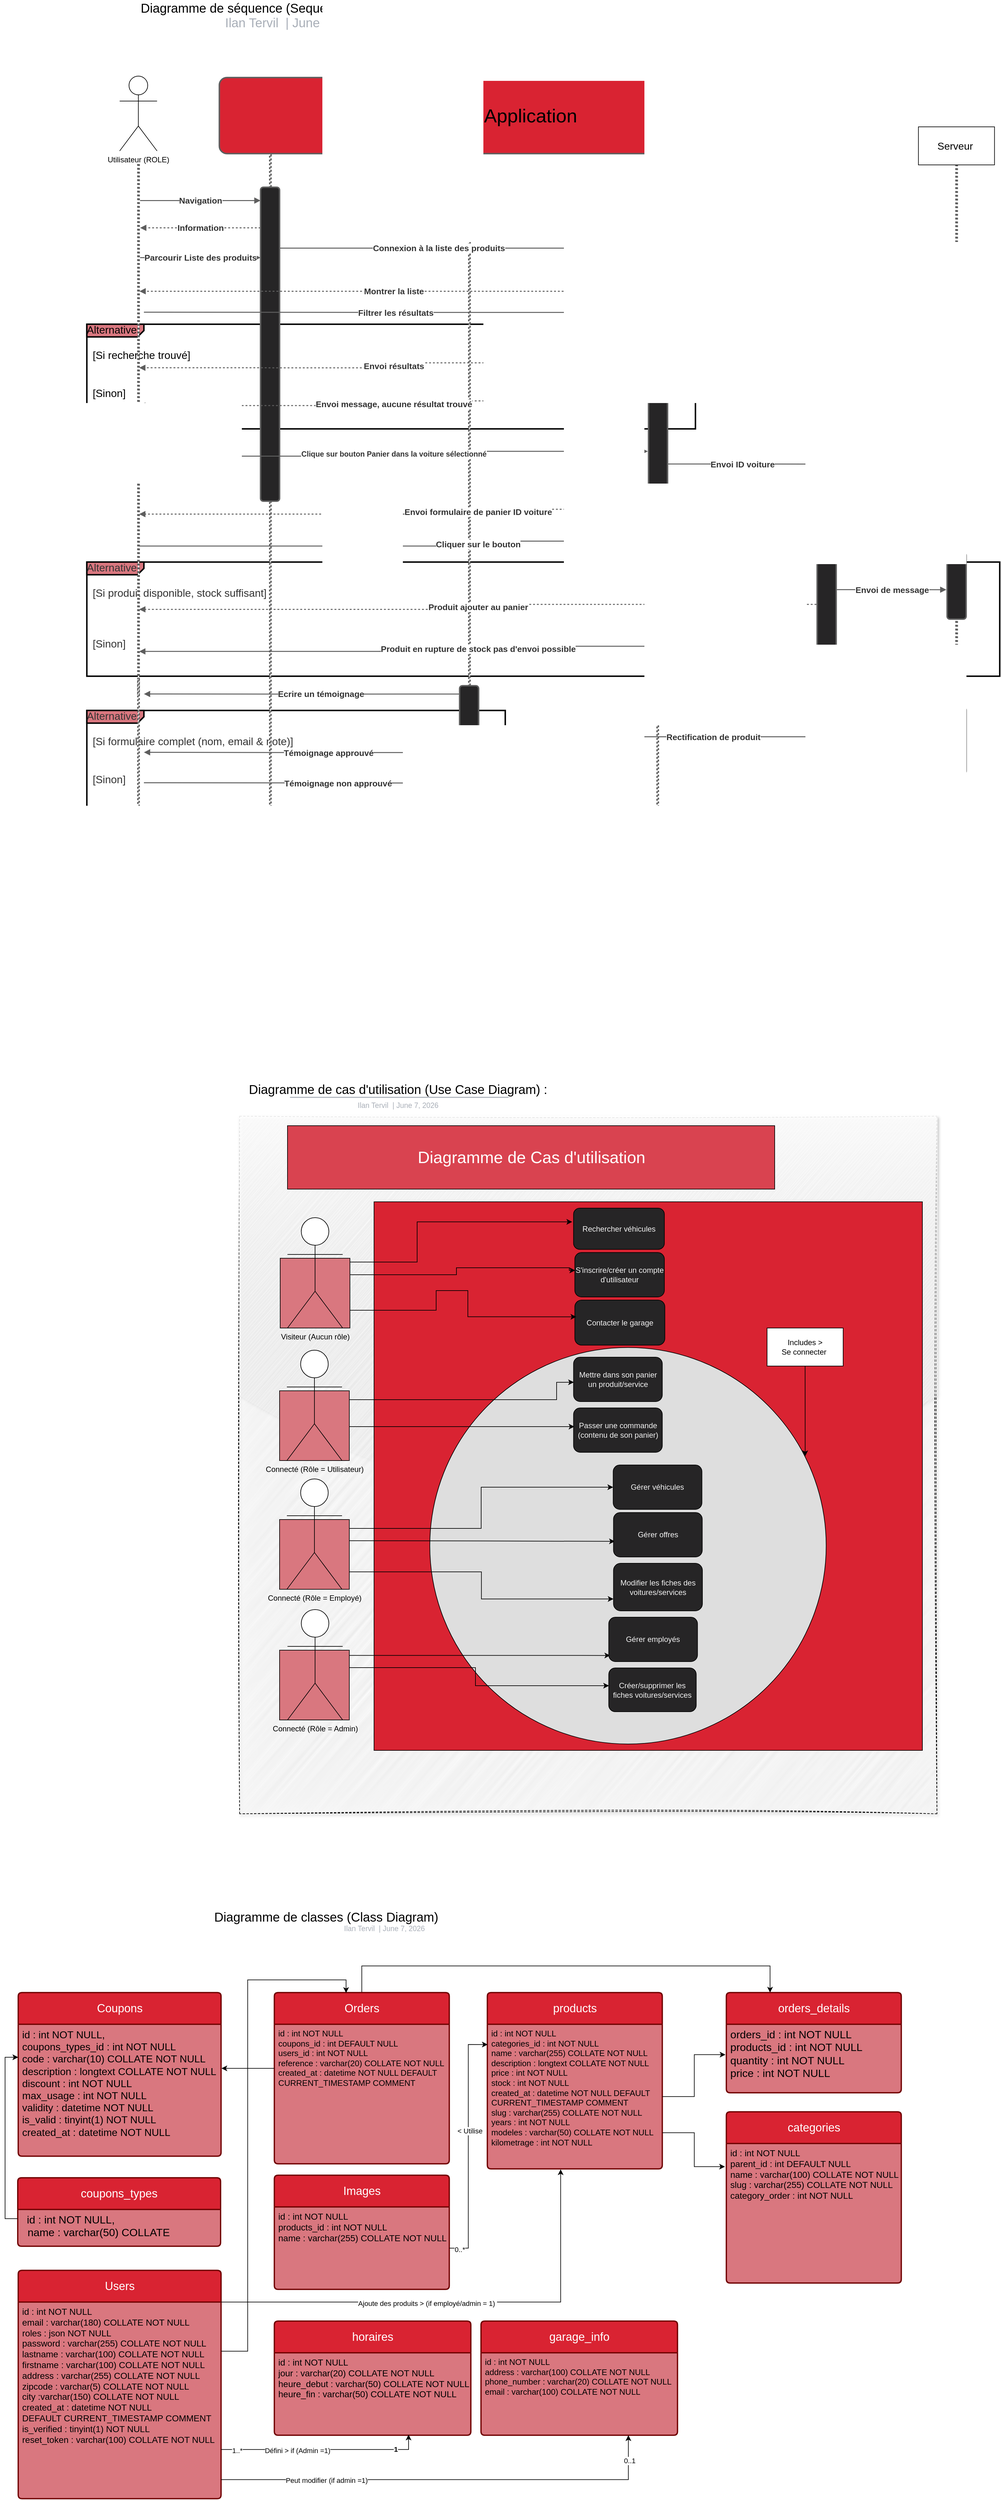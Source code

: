 <mxfile version="22.1.3" type="github">
  <diagram name="Page-1" id="34vSPF7-1cS6kKB8NO-8">
    <mxGraphModel dx="3677" dy="1801" grid="1" gridSize="10" guides="1" tooltips="1" connect="1" arrows="1" fold="1" page="1" pageScale="1" pageWidth="827" pageHeight="1169" math="0" shadow="0">
      <root>
        <mxCell id="0" />
        <mxCell id="1" parent="0" />
        <mxCell id="T6Oe0h_qcBVAluAfO9DY-1" value="" style="whiteSpace=wrap;html=1;aspect=fixed;dashed=1;rounded=0;glass=1;shadow=1;fillColor=#F2F2F2;sketch=1;curveFitting=1;jiggle=2;movable=0;resizable=0;rotatable=0;deletable=0;editable=0;locked=1;connectable=0;" parent="1" vertex="1">
          <mxGeometry x="-1650" y="770" width="1100" height="1100" as="geometry" />
        </mxCell>
        <mxCell id="T6Oe0h_qcBVAluAfO9DY-2" value="" style="whiteSpace=wrap;html=1;aspect=fixed;fillColor=#D9777F;" parent="1" vertex="1">
          <mxGeometry x="-1586.99" y="1612" width="110" height="110" as="geometry" />
        </mxCell>
        <mxCell id="T6Oe0h_qcBVAluAfO9DY-3" value="" style="whiteSpace=wrap;html=1;aspect=fixed;strokeColor=#000000;fillColor=#D9777F;" parent="1" vertex="1">
          <mxGeometry x="-1586.99" y="1406" width="110" height="110" as="geometry" />
        </mxCell>
        <mxCell id="T6Oe0h_qcBVAluAfO9DY-4" value="" style="whiteSpace=wrap;html=1;aspect=fixed;fillColor=#D9777F;strokeColor=#000000;" parent="1" vertex="1">
          <mxGeometry x="-1586.99" y="1203" width="110" height="110" as="geometry" />
        </mxCell>
        <mxCell id="T6Oe0h_qcBVAluAfO9DY-5" value="&lt;font color=&quot;#ffffff&quot; style=&quot;font-size: 26px;&quot;&gt;Diagramme de Cas d&#39;utilisation&lt;/font&gt;" style="rounded=0;whiteSpace=wrap;html=1;fillColor=#D94350;" parent="1" vertex="1">
          <mxGeometry x="-1574.5" y="785" width="768.5" height="100" as="geometry" />
        </mxCell>
        <mxCell id="T6Oe0h_qcBVAluAfO9DY-6" value="" style="whiteSpace=wrap;html=1;aspect=fixed;fillColor=#D92332;movable=0;resizable=0;rotatable=0;deletable=0;editable=0;locked=1;connectable=0;" parent="1" vertex="1">
          <mxGeometry x="-1438" y="905" width="865" height="865" as="geometry" />
        </mxCell>
        <mxCell id="T6Oe0h_qcBVAluAfO9DY-7" value="Connecté (Rôle = Utilisateur)" style="shape=umlActor;verticalLabelPosition=bottom;verticalAlign=top;html=1;outlineConnect=0;" parent="1" vertex="1">
          <mxGeometry x="-1575.5" y="1139" width="87" height="174" as="geometry" />
        </mxCell>
        <mxCell id="T6Oe0h_qcBVAluAfO9DY-8" value="Connecté&amp;nbsp;(Rôle = Employé)" style="shape=umlActor;verticalLabelPosition=bottom;verticalAlign=top;html=1;outlineConnect=0;" parent="1" vertex="1">
          <mxGeometry x="-1575.5" y="1342" width="87" height="174" as="geometry" />
        </mxCell>
        <mxCell id="T6Oe0h_qcBVAluAfO9DY-9" value="Connecté (Rôle = Admin)" style="shape=umlActor;verticalLabelPosition=bottom;verticalAlign=top;html=1;outlineConnect=0;" parent="1" vertex="1">
          <mxGeometry x="-1574.5" y="1548" width="87" height="174" as="geometry" />
        </mxCell>
        <mxCell id="T6Oe0h_qcBVAluAfO9DY-10" value="&lt;font color=&quot;#f2f2f2&quot;&gt;Rechercher véhicules&lt;/font&gt;" style="rounded=1;whiteSpace=wrap;html=1;fillColor=#262526;" parent="1" vertex="1">
          <mxGeometry x="-1123.27" y="915" width="143.27" height="65" as="geometry" />
        </mxCell>
        <mxCell id="T6Oe0h_qcBVAluAfO9DY-11" value="&lt;font color=&quot;#f2f2f2&quot;&gt;S&#39;inscrire/créer un compte d&#39;utilisateur&lt;/font&gt;" style="rounded=1;whiteSpace=wrap;html=1;fillColor=#262526;" parent="1" vertex="1">
          <mxGeometry x="-1121.25" y="985" width="141.25" height="70" as="geometry" />
        </mxCell>
        <mxCell id="T6Oe0h_qcBVAluAfO9DY-13" value="&lt;font color=&quot;#f2f2f2&quot;&gt;Contacter le garage&lt;/font&gt;" style="rounded=1;whiteSpace=wrap;html=1;fillColor=#262526;" parent="1" vertex="1">
          <mxGeometry x="-1121.25" y="1060" width="142" height="71" as="geometry" />
        </mxCell>
        <mxCell id="T6Oe0h_qcBVAluAfO9DY-32" value="" style="group;dropTarget=0;pointerEvents=0;" parent="1" vertex="1">
          <mxGeometry x="-1720" y="710" width="640" height="45" as="geometry" />
        </mxCell>
        <mxCell id="T6Oe0h_qcBVAluAfO9DY-33" value="&lt;font style=&quot;font-size: 20px;&quot;&gt;Diagramme de cas d&#39;utilisation (Use Case Diagram) :&lt;/font&gt;" style="points=[[0.233,0.967,0]];html=1;overflow=block;blockSpacing=1;whiteSpace=wrap;fontSize=16;fontColor=default;align=center;spacingLeft=7;spacingRight=7;spacingTop=2;spacing=3;strokeOpacity=0;fillOpacity=0;rounded=1;absoluteArcSize=1;arcSize=12;fillColor=#ffffff;strokeWidth=1.5;lucidId=E0v4OU6HhNtv;" parent="T6Oe0h_qcBVAluAfO9DY-32" vertex="1">
          <mxGeometry width="640" height="31" as="geometry" />
        </mxCell>
        <UserObject label="Ilan Tervil&amp;nbsp; |  %date{mmmm d, yyyy}%" placeholders="1" id="T6Oe0h_qcBVAluAfO9DY-34">
          <mxCell style="html=1;overflow=block;blockSpacing=1;whiteSpace=wrap;fontSize=11.5;fontColor=#a9afb8;align=center;spacingLeft=7;spacingRight=7;spacingTop=2;spacing=3;strokeOpacity=0;fillOpacity=0;rounded=1;absoluteArcSize=1;arcSize=12;fillColor=#ffffff;strokeWidth=1.5;lucidId=E0v46zYpy2dv;" parent="T6Oe0h_qcBVAluAfO9DY-32" vertex="1">
            <mxGeometry y="31" width="640" height="14" as="geometry" />
          </mxCell>
        </UserObject>
        <mxCell id="T6Oe0h_qcBVAluAfO9DY-35" value="" style="html=1;jettySize=18;whiteSpace=wrap;fontSize=13;fontFamily=Helvetica;strokeColor=#a9afb8;strokeOpacity=100;strokeWidth=1.5;rounded=0;startArrow=none;endArrow=none;exitX=0.233;exitY=0.967;exitPerimeter=0;lucidId=E0v4RzTpeAeE;" parent="T6Oe0h_qcBVAluAfO9DY-32" source="T6Oe0h_qcBVAluAfO9DY-33" edge="1">
          <mxGeometry width="100" height="100" relative="1" as="geometry">
            <Array as="points" />
            <mxPoint x="494" y="30" as="targetPoint" />
          </mxGeometry>
        </mxCell>
        <mxCell id="T6Oe0h_qcBVAluAfO9DY-39" value="Alternative&lt;br&gt;&lt;br&gt;&amp;nbsp; [Si produit disponible, stock suffisant]&lt;br&gt;&lt;br&gt;&lt;br&gt;&lt;br&gt;&amp;nbsp; [Sinon]" style="html=1;blockSpacing=1;whiteSpace=wrap;shape=mxgraph.sysml.package2;xSize=90;overflow=fill;fontSize=16.7;fontColor=#333333;align=left;spacing=0;strokeColor=#000000;strokeOpacity=100;fillOpacity=100;rounded=1;absoluteArcSize=1;arcSize=9;fillColor=#D9777F;strokeWidth=2.3;lucidId=YBw4MqrhlL.r;" parent="1" vertex="1">
          <mxGeometry x="-1891.25" y="-104" width="1440" height="180" as="geometry" />
        </mxCell>
        <mxCell id="T6Oe0h_qcBVAluAfO9DY-40" value="Alternative&lt;br&gt;&lt;br&gt;&lt;span data-lucid-content=&quot;{&amp;quot;t&amp;quot;:&amp;quot;[Si recherche trouvé]&amp;quot;,&amp;quot;m&amp;quot;:[{&amp;quot;s&amp;quot;:0,&amp;quot;n&amp;quot;:&amp;quot;a&amp;quot;,&amp;quot;v&amp;quot;:&amp;quot;center&amp;quot;},{&amp;quot;s&amp;quot;:0,&amp;quot;n&amp;quot;:&amp;quot;s&amp;quot;,&amp;quot;v&amp;quot;:22.222,&amp;quot;e&amp;quot;:21},{&amp;quot;s&amp;quot;:0,&amp;quot;n&amp;quot;:&amp;quot;c&amp;quot;,&amp;quot;v&amp;quot;:&amp;quot;333333ff&amp;quot;,&amp;quot;e&amp;quot;:21}]}&quot; data-lucid-type=&quot;application/vnd.lucid.text&quot;&gt;&lt;/span&gt;&amp;nbsp; [Si recherche trouvé]&lt;br&gt;&lt;br&gt;&lt;br&gt;&amp;nbsp; [Sinon]" style="html=1;blockSpacing=1;whiteSpace=wrap;shape=mxgraph.sysml.package2;xSize=90;overflow=fill;fontSize=16.7;align=left;spacing=0;strokeOpacity=100;fillOpacity=100;rounded=1;absoluteArcSize=1;arcSize=9;strokeWidth=2.3;lucidId=-Cw4YTbApHRs;fillColor=#D9777F;strokeColor=default;" parent="1" vertex="1">
          <mxGeometry x="-1891.25" y="-479" width="960" height="165" as="geometry" />
        </mxCell>
        <mxCell id="T6Oe0h_qcBVAluAfO9DY-41" value="Alternative&lt;br&gt;&lt;br&gt;&amp;nbsp; [Si formulaire complet (nom, email &amp;amp; note)]&lt;br&gt;&lt;br&gt;&lt;br&gt;&amp;nbsp; [Sinon]" style="html=1;blockSpacing=1;whiteSpace=wrap;shape=mxgraph.sysml.package2;xSize=90;overflow=fill;fontSize=16.7;fontColor=#333333;align=left;spacing=0;strokeColor=#000000;strokeOpacity=100;fillOpacity=100;rounded=1;absoluteArcSize=1;arcSize=9;fillColor=#D9777F;strokeWidth=2.3;lucidId=VZw4ieArGQU4;" parent="1" vertex="1">
          <mxGeometry x="-1891.25" y="130" width="660" height="160" as="geometry" />
        </mxCell>
        <UserObject label="&lt;div style=&quot;display: flex; justify-content: flex-start; text-align: left; align-items: baseline; line-height: 1.25; margin-top: -2px; font-size: 20px;&quot;&gt;&lt;span style=&quot;color: rgb(0, 0, 0);&quot;&gt;&lt;font style=&quot;font-size: 20px;&quot;&gt;Diagramme de séquence (Sequence Diagram) :&lt;br&gt;&lt;/font&gt;&lt;/span&gt;&lt;/div&gt;&lt;div style=&quot;display: flex; justify-content: center; text-align: center; align-items: baseline; line-height: 1.25; margin-left: 7px; margin-right: 7px; margin-top: -2px; font-size: 20px;&quot;&gt;&lt;span style=&quot;color: rgb(169, 175, 184);&quot;&gt;&lt;font style=&quot;font-size: 20px;&quot;&gt;Ilan Tervil&amp;nbsp; |  %date{mmmm d, yyyy}%&lt;/font&gt;&lt;/span&gt;&lt;/div&gt;" placeholders="1" id="T6Oe0h_qcBVAluAfO9DY-42">
          <mxCell style="html=1;overflow=block;blockSpacing=1;whiteSpace=wrap;fontSize=13;align=left;spacing=3.8;verticalAlign=top;strokeColor=none;fillOpacity=0;fillColor=#ffffff;strokeWidth=0;lucidId=O.v4v.V5B6~r;" parent="1" vertex="1">
            <mxGeometry x="-1809.25" y="-990" width="494" height="46" as="geometry" />
          </mxCell>
        </UserObject>
        <mxCell id="T6Oe0h_qcBVAluAfO9DY-43" value="&lt;font style=&quot;font-size: 30px;&quot;&gt;Application&lt;/font&gt;" style="html=1;overflow=block;blockSpacing=1;whiteSpace=wrap;rounded=1;absoluteArcSize=1;arcSize=24;container=1;pointerEvents=0;collapsible=0;recursiveResize=0;fontSize=13;align=center;spacing=0;strokeColor=#5e5e5e;strokeOpacity=100;fillOpacity=100;fillColor=#D92332;strokeWidth=2.3;lucidId=O.v4sSC.tmU.;" parent="1" vertex="1">
          <mxGeometry x="-1682.25" y="-868" width="982.25" height="120" as="geometry" />
        </mxCell>
        <mxCell id="T6Oe0h_qcBVAluAfO9DY-48" value="" style="html=1;overflow=block;blockSpacing=1;whiteSpace=wrap;fontSize=13;spacing=0;strokeColor=#5e5e5e;strokeOpacity=100;rounded=1;absoluteArcSize=1;arcSize=9;rotation=-270;dashed=1;fixDash=1;strokeWidth=2.3;lucidId=O.v4MvfRuMcS;" parent="1" vertex="1">
          <mxGeometry x="-2158.25" y="-192" width="1113" height="2" as="geometry" />
        </mxCell>
        <mxCell id="T6Oe0h_qcBVAluAfO9DY-49" value="" style="html=1;overflow=block;blockSpacing=1;whiteSpace=wrap;fontSize=13;spacing=0;strokeColor=#5e5e5e;strokeOpacity=100;rounded=1;absoluteArcSize=1;arcSize=9;rotation=-270;dashed=1;fixDash=1;strokeWidth=2.3;lucidId=O.v4vlAI9Znb;" parent="1" vertex="1">
          <mxGeometry x="-1844.25" y="-192" width="1113" height="2" as="geometry" />
        </mxCell>
        <mxCell id="T6Oe0h_qcBVAluAfO9DY-50" value="" style="html=1;overflow=block;blockSpacing=1;whiteSpace=wrap;fontSize=13;spacing=0;strokeColor=#5e5e5e;strokeOpacity=100;rounded=1;absoluteArcSize=1;arcSize=9;rotation=-270;dashed=1;fixDash=1;strokeWidth=2.3;lucidId=O.v4o5tknFJy;" parent="1" vertex="1">
          <mxGeometry x="-1547.25" y="-192" width="1113" height="2" as="geometry" />
        </mxCell>
        <mxCell id="T6Oe0h_qcBVAluAfO9DY-51" value="" style="html=1;overflow=block;blockSpacing=1;whiteSpace=wrap;fontSize=13;spacing=0;strokeColor=#5e5e5e;strokeOpacity=100;rounded=1;absoluteArcSize=1;arcSize=9;rotation=-270;dashed=1;fixDash=1;strokeWidth=2.3;lucidId=O.v4iaXeCw92;" parent="1" vertex="1">
          <mxGeometry x="-1281.25" y="-192" width="1113" height="2" as="geometry" />
        </mxCell>
        <mxCell id="T6Oe0h_qcBVAluAfO9DY-52" value="" style="html=1;overflow=block;blockSpacing=1;whiteSpace=wrap;fontSize=13;spacing=0;strokeColor=#5E5E5E;strokeOpacity=100;fillOpacity=100;rounded=1;absoluteArcSize=1;arcSize=9;fillColor=#262526;strokeWidth=2.3;lucidId=O.v4kSHFRUKb;" parent="1" vertex="1">
          <mxGeometry x="-1617.25" y="-695" width="30" height="495" as="geometry" />
        </mxCell>
        <mxCell id="T6Oe0h_qcBVAluAfO9DY-53" value="" style="html=1;overflow=block;blockSpacing=1;whiteSpace=wrap;fontSize=13;spacing=0;strokeColor=#5e5e5e;strokeOpacity=100;rounded=1;absoluteArcSize=1;arcSize=9;rotation=-270;dashed=1;fixDash=1;strokeWidth=2.3;lucidId=O.v4rNS-CwyW;" parent="1" vertex="1">
          <mxGeometry x="-2229.25" y="-314" width="839" height="2" as="geometry" />
        </mxCell>
        <mxCell id="T6Oe0h_qcBVAluAfO9DY-54" value="" style="html=1;overflow=block;blockSpacing=1;whiteSpace=wrap;fontSize=13;spacing=0;strokeColor=#5e5e5e;strokeOpacity=100;fillOpacity=100;rounded=1;absoluteArcSize=1;arcSize=9;fillColor=#262526;strokeWidth=2.3;lucidId=O.v4dh4rE484;" parent="1" vertex="1">
          <mxGeometry x="-1005.25" y="-665" width="30" height="465" as="geometry" />
        </mxCell>
        <mxCell id="T6Oe0h_qcBVAluAfO9DY-55" value="" style="html=1;jettySize=18;whiteSpace=wrap;fontSize=13;strokeColor=#5E5E5E;dashed=1;fixDash=1;strokeWidth=1.5;rounded=1;arcSize=12;edgeStyle=orthogonalEdgeStyle;startArrow=none;endArrow=block;endFill=1;exitX=-0.037;exitY=0.531;exitPerimeter=0;entryX=0.384;entryY=0;entryPerimeter=0;lucidId=O.v4Oke_IXJc;" parent="1" source="T6Oe0h_qcBVAluAfO9DY-54" target="T6Oe0h_qcBVAluAfO9DY-53" edge="1">
          <mxGeometry width="100" height="100" relative="1" as="geometry">
            <Array as="points" />
          </mxGeometry>
        </mxCell>
        <mxCell id="T6Oe0h_qcBVAluAfO9DY-56" value="Envoi résultats" style="text;html=1;resizable=0;labelBackgroundColor=default;align=center;verticalAlign=middle;fontStyle=1;fontColor=#333333;fontSize=13.3;" parent="T6Oe0h_qcBVAluAfO9DY-55" vertex="1">
          <mxGeometry relative="1" as="geometry">
            <mxPoint as="offset" />
          </mxGeometry>
        </mxCell>
        <mxCell id="T6Oe0h_qcBVAluAfO9DY-57" value="" style="html=1;jettySize=18;whiteSpace=wrap;fontSize=13;strokeColor=#5E5E5E;dashed=1;fixDash=1;strokeWidth=1.5;rounded=1;arcSize=12;edgeStyle=orthogonalEdgeStyle;startArrow=none;endArrow=block;endFill=1;exitX=-0.037;exitY=0.66;exitPerimeter=0;entryX=0.455;entryY=0;entryPerimeter=0;lucidId=O.v4aioplXV.;" parent="1" source="T6Oe0h_qcBVAluAfO9DY-54" target="T6Oe0h_qcBVAluAfO9DY-53" edge="1">
          <mxGeometry width="100" height="100" relative="1" as="geometry">
            <Array as="points" />
          </mxGeometry>
        </mxCell>
        <mxCell id="T6Oe0h_qcBVAluAfO9DY-58" value="Envoi message, aucune résultat trouvé" style="text;html=1;resizable=0;labelBackgroundColor=default;align=center;verticalAlign=middle;fontStyle=1;fontColor=#333333;fontSize=13.3;" parent="T6Oe0h_qcBVAluAfO9DY-57" vertex="1">
          <mxGeometry relative="1" as="geometry">
            <mxPoint as="offset" />
          </mxGeometry>
        </mxCell>
        <mxCell id="T6Oe0h_qcBVAluAfO9DY-59" value="" style="html=1;jettySize=18;whiteSpace=wrap;fontSize=13;strokeColor=#5E5E5E;strokeWidth=1.5;rounded=1;arcSize=12;edgeStyle=orthogonalEdgeStyle;startArrow=block;startFill=1;endArrow=none;exitX=-0.037;exitY=0.831;exitPerimeter=0;entryX=0.55;entryY=0;entryPerimeter=0;lucidId=O.v4pDnxjaKH;" parent="1" source="T6Oe0h_qcBVAluAfO9DY-54" target="T6Oe0h_qcBVAluAfO9DY-53" edge="1">
          <mxGeometry width="100" height="100" relative="1" as="geometry">
            <Array as="points" />
          </mxGeometry>
        </mxCell>
        <mxCell id="T6Oe0h_qcBVAluAfO9DY-60" value="Clique sur bouton Panier dans la voiture sélectionné" style="text;html=1;resizable=0;labelBackgroundColor=default;align=center;verticalAlign=middle;fontStyle=1;fontColor=#333333;fontSize=11.7;" parent="T6Oe0h_qcBVAluAfO9DY-59" vertex="1">
          <mxGeometry relative="1" as="geometry">
            <mxPoint as="offset" />
          </mxGeometry>
        </mxCell>
        <mxCell id="T6Oe0h_qcBVAluAfO9DY-61" value="" style="html=1;overflow=block;blockSpacing=1;whiteSpace=wrap;fontSize=13;spacing=0;strokeColor=#5e5e5e;strokeOpacity=100;fillOpacity=100;rounded=1;absoluteArcSize=1;arcSize=9;fillColor=#262526;strokeWidth=2.3;lucidId=O.v4rTKuvIvl;" parent="1" vertex="1">
          <mxGeometry x="-739.25" y="-284" width="30" height="375" as="geometry" />
        </mxCell>
        <mxCell id="T6Oe0h_qcBVAluAfO9DY-62" value="" style="html=1;overflow=block;blockSpacing=1;whiteSpace=wrap;fontSize=13;spacing=0;strokeColor=#5e5e5e;strokeOpacity=100;rounded=1;absoluteArcSize=1;arcSize=9;rotation=-270;dashed=1;fixDash=1;strokeWidth=2.3;lucidId=O.v4-R9pIBdy;" parent="1" vertex="1">
          <mxGeometry x="-1067.75" y="-184.5" width="1097" height="2" as="geometry" />
        </mxCell>
        <mxCell id="T6Oe0h_qcBVAluAfO9DY-63" value="" style="html=1;jettySize=18;whiteSpace=wrap;fontSize=13;strokeColor=#5E5E5E;strokeWidth=1.5;rounded=1;arcSize=12;edgeStyle=orthogonalEdgeStyle;startArrow=none;endArrow=block;endFill=1;exitX=1.037;exitY=0.874;exitPerimeter=0;entryX=-0.037;entryY=0.068;entryPerimeter=0;lucidId=O.v41hrQaDPC;" parent="1" source="T6Oe0h_qcBVAluAfO9DY-54" target="T6Oe0h_qcBVAluAfO9DY-61" edge="1">
          <mxGeometry width="100" height="100" relative="1" as="geometry">
            <Array as="points" />
          </mxGeometry>
        </mxCell>
        <mxCell id="T6Oe0h_qcBVAluAfO9DY-64" value="Envoi ID voiture" style="text;html=1;resizable=0;labelBackgroundColor=default;align=center;verticalAlign=middle;fontStyle=1;fontColor=#333333;fontSize=13.3;" parent="T6Oe0h_qcBVAluAfO9DY-63" vertex="1">
          <mxGeometry relative="1" as="geometry">
            <mxPoint as="offset" />
          </mxGeometry>
        </mxCell>
        <mxCell id="T6Oe0h_qcBVAluAfO9DY-65" value="" style="html=1;jettySize=18;whiteSpace=wrap;fontSize=13;strokeColor=#5E5E5E;dashed=1;fixDash=1;strokeWidth=1.5;rounded=1;arcSize=12;edgeStyle=orthogonalEdgeStyle;startArrow=none;endArrow=block;endFill=1;exitX=-0.037;exitY=0.258;exitPerimeter=0;entryX=0.659;entryY=0;entryPerimeter=0;lucidId=O.v4EKcI3OWY;" parent="1" source="T6Oe0h_qcBVAluAfO9DY-61" target="T6Oe0h_qcBVAluAfO9DY-53" edge="1">
          <mxGeometry width="100" height="100" relative="1" as="geometry">
            <Array as="points" />
          </mxGeometry>
        </mxCell>
        <mxCell id="T6Oe0h_qcBVAluAfO9DY-66" value="Envoi formulaire de panier ID voiture" style="text;html=1;resizable=0;labelBackgroundColor=default;align=center;verticalAlign=middle;fontStyle=1;fontColor=#333333;fontSize=13.3;" parent="T6Oe0h_qcBVAluAfO9DY-65" vertex="1">
          <mxGeometry relative="1" as="geometry">
            <mxPoint as="offset" />
          </mxGeometry>
        </mxCell>
        <mxCell id="T6Oe0h_qcBVAluAfO9DY-67" value="" style="html=1;jettySize=18;whiteSpace=wrap;fontSize=13;strokeColor=#5E5E5E;strokeWidth=1.5;rounded=1;arcSize=12;edgeStyle=orthogonalEdgeStyle;startArrow=block;startFill=1;endArrow=none;exitX=-0.037;exitY=0.392;exitPerimeter=0;entryX=0.719;entryY=0;entryPerimeter=0;lucidId=Y.v4IYNe0~j0;" parent="1" source="T6Oe0h_qcBVAluAfO9DY-61" target="T6Oe0h_qcBVAluAfO9DY-53" edge="1">
          <mxGeometry width="100" height="100" relative="1" as="geometry">
            <Array as="points" />
          </mxGeometry>
        </mxCell>
        <mxCell id="T6Oe0h_qcBVAluAfO9DY-68" value="Cliquer sur le bouton" style="text;html=1;resizable=0;labelBackgroundColor=default;align=center;verticalAlign=middle;fontStyle=1;fontColor=#333333;fontSize=13.3;" parent="T6Oe0h_qcBVAluAfO9DY-67" vertex="1">
          <mxGeometry relative="1" as="geometry">
            <mxPoint as="offset" />
          </mxGeometry>
        </mxCell>
        <mxCell id="T6Oe0h_qcBVAluAfO9DY-69" value="" style="html=1;overflow=block;blockSpacing=1;whiteSpace=wrap;fontSize=13;spacing=0;strokeColor=#5e5e5e;strokeOpacity=100;fillOpacity=100;rounded=1;absoluteArcSize=1;arcSize=9;fillColor=#262526;strokeWidth=2.3;lucidId=Mmw4W55uL8Zy;" parent="1" vertex="1">
          <mxGeometry x="-534.25" y="-119" width="30" height="105" as="geometry" />
        </mxCell>
        <mxCell id="T6Oe0h_qcBVAluAfO9DY-70" value="" style="html=1;jettySize=18;whiteSpace=wrap;fontSize=13;strokeColor=#5E5E5E;strokeWidth=1.5;rounded=1;arcSize=12;edgeStyle=orthogonalEdgeStyle;startArrow=block;startFill=1;endArrow=none;lucidId=wtw4ixZKij.u;" parent="1" edge="1">
          <mxGeometry width="100" height="100" relative="1" as="geometry">
            <Array as="points" />
            <mxPoint x="-1617.25" y="-674" as="sourcePoint" />
            <mxPoint x="-1807.25" y="-674" as="targetPoint" />
          </mxGeometry>
        </mxCell>
        <mxCell id="T6Oe0h_qcBVAluAfO9DY-71" value="Navigation" style="text;html=1;resizable=0;labelBackgroundColor=default;align=center;verticalAlign=middle;fontStyle=1;fontColor=#333333;fontSize=13.3;" parent="T6Oe0h_qcBVAluAfO9DY-70" vertex="1">
          <mxGeometry relative="1" as="geometry">
            <mxPoint as="offset" />
          </mxGeometry>
        </mxCell>
        <mxCell id="T6Oe0h_qcBVAluAfO9DY-72" value="" style="html=1;jettySize=18;whiteSpace=wrap;fontSize=13;strokeColor=#5E5E5E;dashed=1;fixDash=1;strokeWidth=1.5;rounded=1;arcSize=12;edgeStyle=orthogonalEdgeStyle;startArrow=none;endArrow=block;endFill=1;lucidId=wtw47-qaW_Ss;" parent="1" edge="1">
          <mxGeometry width="100" height="100" relative="1" as="geometry">
            <Array as="points" />
            <mxPoint x="-1617.25" y="-631" as="sourcePoint" />
            <mxPoint x="-1807.25" y="-631" as="targetPoint" />
          </mxGeometry>
        </mxCell>
        <mxCell id="T6Oe0h_qcBVAluAfO9DY-73" value="Information" style="text;html=1;resizable=0;labelBackgroundColor=default;align=center;verticalAlign=middle;fontStyle=1;fontColor=#333333;fontSize=13.3;" parent="T6Oe0h_qcBVAluAfO9DY-72" vertex="1">
          <mxGeometry relative="1" as="geometry">
            <mxPoint as="offset" />
          </mxGeometry>
        </mxCell>
        <mxCell id="T6Oe0h_qcBVAluAfO9DY-74" value="" style="html=1;jettySize=18;whiteSpace=wrap;fontSize=13;strokeColor=#5E5E5E;strokeWidth=1.5;rounded=1;arcSize=12;edgeStyle=orthogonalEdgeStyle;startArrow=block;startFill=1;endArrow=none;lucidId=wtw4JS.fzAdc;" parent="1" edge="1">
          <mxGeometry width="100" height="100" relative="1" as="geometry">
            <Array as="points" />
            <mxPoint x="-1617.25" y="-584" as="sourcePoint" />
            <mxPoint x="-1807.25" y="-584" as="targetPoint" />
          </mxGeometry>
        </mxCell>
        <mxCell id="T6Oe0h_qcBVAluAfO9DY-75" value="Parcourir Liste des produits" style="text;html=1;resizable=0;labelBackgroundColor=default;align=center;verticalAlign=middle;fontStyle=1;fontColor=#333333;fontSize=13.3;" parent="T6Oe0h_qcBVAluAfO9DY-74" vertex="1">
          <mxGeometry relative="1" as="geometry">
            <mxPoint as="offset" />
          </mxGeometry>
        </mxCell>
        <mxCell id="T6Oe0h_qcBVAluAfO9DY-76" value="" style="html=1;jettySize=18;whiteSpace=wrap;fontSize=13;strokeColor=#5E5E5E;strokeWidth=1.5;rounded=1;arcSize=12;edgeStyle=orthogonalEdgeStyle;startArrow=none;endArrow=block;endFill=1;lucidId=-tw4ck6UbxF0;" parent="1" edge="1">
          <mxGeometry width="100" height="100" relative="1" as="geometry">
            <Array as="points" />
            <mxPoint x="-1586.25" y="-599" as="sourcePoint" />
            <mxPoint x="-1007.25" y="-599" as="targetPoint" />
          </mxGeometry>
        </mxCell>
        <mxCell id="T6Oe0h_qcBVAluAfO9DY-77" value="Connexion à la liste des produits" style="text;html=1;resizable=0;labelBackgroundColor=default;align=center;verticalAlign=middle;fontStyle=1;fontColor=#333333;fontSize=13.3;" parent="T6Oe0h_qcBVAluAfO9DY-76" vertex="1">
          <mxGeometry x="-0.138" relative="1" as="geometry">
            <mxPoint as="offset" />
          </mxGeometry>
        </mxCell>
        <mxCell id="T6Oe0h_qcBVAluAfO9DY-78" value="" style="html=1;jettySize=18;whiteSpace=wrap;fontSize=13;strokeColor=#5E5E5E;dashed=1;fixDash=1;strokeWidth=1.5;rounded=1;arcSize=12;edgeStyle=orthogonalEdgeStyle;startArrow=none;endArrow=block;endFill=1;lucidId=-tw4iL17KhE3;" parent="1" edge="1">
          <mxGeometry width="100" height="100" relative="1" as="geometry">
            <Array as="points" />
            <mxPoint x="-1007.25" y="-531" as="sourcePoint" />
            <mxPoint x="-1808.25" y="-531" as="targetPoint" />
          </mxGeometry>
        </mxCell>
        <mxCell id="T6Oe0h_qcBVAluAfO9DY-79" value="            Montrer la liste" style="text;html=1;resizable=0;labelBackgroundColor=default;align=center;verticalAlign=middle;fontStyle=1;fontColor=#333333;fontSize=13.3;" parent="T6Oe0h_qcBVAluAfO9DY-78" vertex="1">
          <mxGeometry relative="1" as="geometry">
            <mxPoint as="offset" />
          </mxGeometry>
        </mxCell>
        <mxCell id="T6Oe0h_qcBVAluAfO9DY-80" value="" style="html=1;jettySize=18;whiteSpace=wrap;fontSize=13;strokeColor=#5E5E5E;strokeWidth=1.5;rounded=1;arcSize=12;edgeStyle=orthogonalEdgeStyle;startArrow=block;startFill=1;endArrow=none;exitX=-0.037;exitY=0.36;exitPerimeter=0;lucidId=uuw4k.lDiz5w;" parent="1" source="T6Oe0h_qcBVAluAfO9DY-54" edge="1">
          <mxGeometry width="100" height="100" relative="1" as="geometry">
            <Array as="points" />
            <mxPoint x="-1801.25" y="-498" as="targetPoint" />
          </mxGeometry>
        </mxCell>
        <mxCell id="T6Oe0h_qcBVAluAfO9DY-81" value="                  Filtrer les résultats" style="text;html=1;resizable=0;labelBackgroundColor=default;align=center;verticalAlign=middle;fontStyle=1;fontColor=#333333;fontSize=13.3;" parent="T6Oe0h_qcBVAluAfO9DY-80" vertex="1">
          <mxGeometry relative="1" as="geometry">
            <mxPoint as="offset" />
          </mxGeometry>
        </mxCell>
        <mxCell id="T6Oe0h_qcBVAluAfO9DY-82" value="" style="html=1;jettySize=18;whiteSpace=wrap;fontSize=13;strokeColor=#5E5E5E;strokeWidth=1.5;rounded=1;arcSize=12;edgeStyle=orthogonalEdgeStyle;startArrow=none;endArrow=block;endFill=1;exitX=1.037;exitY=0.596;exitPerimeter=0;entryX=-0.037;entryY=0.558;entryPerimeter=0;lucidId=oww4UqA21~jD;" parent="1" source="T6Oe0h_qcBVAluAfO9DY-61" target="T6Oe0h_qcBVAluAfO9DY-69" edge="1">
          <mxGeometry width="100" height="100" relative="1" as="geometry">
            <Array as="points" />
          </mxGeometry>
        </mxCell>
        <mxCell id="T6Oe0h_qcBVAluAfO9DY-83" value="Envoi de message" style="text;html=1;resizable=0;labelBackgroundColor=default;align=center;verticalAlign=middle;fontStyle=1;fontColor=#333333;fontSize=13.3;" parent="T6Oe0h_qcBVAluAfO9DY-82" vertex="1">
          <mxGeometry relative="1" as="geometry">
            <mxPoint as="offset" />
          </mxGeometry>
        </mxCell>
        <mxCell id="T6Oe0h_qcBVAluAfO9DY-84" value="" style="html=1;jettySize=18;whiteSpace=wrap;fontSize=13;strokeColor=#5E5E5E;dashed=1;fixDash=1;strokeWidth=1.5;rounded=1;arcSize=12;edgeStyle=orthogonalEdgeStyle;startArrow=none;endArrow=block;endFill=1;exitX=-0.037;exitY=0.658;exitPerimeter=0;entryX=0.838;entryY=0;entryPerimeter=0;lucidId=JAw4WZks1poF;" parent="1" source="T6Oe0h_qcBVAluAfO9DY-61" target="T6Oe0h_qcBVAluAfO9DY-53" edge="1">
          <mxGeometry width="100" height="100" relative="1" as="geometry">
            <Array as="points" />
          </mxGeometry>
        </mxCell>
        <mxCell id="T6Oe0h_qcBVAluAfO9DY-85" value="Produit ajouter au panier" style="text;html=1;resizable=0;labelBackgroundColor=default;align=center;verticalAlign=middle;fontStyle=1;fontColor=#333333;fontSize=13.3;" parent="T6Oe0h_qcBVAluAfO9DY-84" vertex="1">
          <mxGeometry relative="1" as="geometry">
            <mxPoint as="offset" />
          </mxGeometry>
        </mxCell>
        <mxCell id="T6Oe0h_qcBVAluAfO9DY-86" value="" style="html=1;jettySize=18;whiteSpace=wrap;fontSize=13;strokeColor=#5E5E5E;strokeWidth=1.5;rounded=1;arcSize=12;edgeStyle=orthogonalEdgeStyle;startArrow=none;endArrow=block;endFill=1;exitX=-0.037;exitY=0.834;exitPerimeter=0;entryX=0.917;entryY=0;entryPerimeter=0;lucidId=vGw4GbxFIj__;" parent="1" source="T6Oe0h_qcBVAluAfO9DY-61" target="T6Oe0h_qcBVAluAfO9DY-53" edge="1">
          <mxGeometry width="100" height="100" relative="1" as="geometry">
            <Array as="points" />
          </mxGeometry>
        </mxCell>
        <mxCell id="T6Oe0h_qcBVAluAfO9DY-87" value="Produit en rupture de stock pas d&#39;envoi possible" style="text;html=1;resizable=0;labelBackgroundColor=default;align=center;verticalAlign=middle;fontStyle=1;fontColor=#333333;fontSize=13.3;" parent="T6Oe0h_qcBVAluAfO9DY-86" vertex="1">
          <mxGeometry relative="1" as="geometry">
            <mxPoint as="offset" />
          </mxGeometry>
        </mxCell>
        <mxCell id="T6Oe0h_qcBVAluAfO9DY-88" value="" style="html=1;overflow=block;blockSpacing=1;whiteSpace=wrap;fontSize=13;spacing=0;strokeColor=#5E5E5E;strokeOpacity=100;fillOpacity=100;rounded=1;absoluteArcSize=1;arcSize=9;fillColor=#262526;strokeWidth=2.3;lucidId=QYw4wGIv5B0Q;" parent="1" vertex="1">
          <mxGeometry x="-1303.25" y="91" width="30" height="244" as="geometry" />
        </mxCell>
        <mxCell id="T6Oe0h_qcBVAluAfO9DY-89" value="" style="html=1;jettySize=18;whiteSpace=wrap;fontSize=13;strokeColor=#5E5E5E;strokeWidth=1.5;rounded=1;arcSize=12;edgeStyle=orthogonalEdgeStyle;startArrow=none;endArrow=block;endFill=1;exitX=-0.037;exitY=0.054;exitPerimeter=0;lucidId=.0w4R24Ej4a0;" parent="1" source="T6Oe0h_qcBVAluAfO9DY-88" edge="1">
          <mxGeometry width="100" height="100" relative="1" as="geometry">
            <Array as="points" />
            <mxPoint x="-1801.25" y="104" as="targetPoint" />
          </mxGeometry>
        </mxCell>
        <mxCell id="T6Oe0h_qcBVAluAfO9DY-90" value="Ecrire un témoignage" style="text;html=1;resizable=0;labelBackgroundColor=default;align=center;verticalAlign=middle;fontStyle=1;fontColor=#333333;fontSize=13.3;" parent="T6Oe0h_qcBVAluAfO9DY-89" vertex="1">
          <mxGeometry x="-0.126" relative="1" as="geometry">
            <mxPoint as="offset" />
          </mxGeometry>
        </mxCell>
        <mxCell id="T6Oe0h_qcBVAluAfO9DY-91" value="" style="html=1;jettySize=18;whiteSpace=wrap;fontSize=13;strokeColor=#5E5E5E;strokeWidth=1.5;rounded=1;arcSize=12;edgeStyle=orthogonalEdgeStyle;startArrow=none;endArrow=block;endFill=1;exitX=-0.037;exitY=0.432;exitPerimeter=0;lucidId=H-w4pIvz6j4w;" parent="1" source="T6Oe0h_qcBVAluAfO9DY-88" edge="1">
          <mxGeometry width="100" height="100" relative="1" as="geometry">
            <Array as="points" />
            <mxPoint x="-1801.25" y="196" as="targetPoint" />
          </mxGeometry>
        </mxCell>
        <mxCell id="T6Oe0h_qcBVAluAfO9DY-92" value="Témoignage approuvé" style="text;html=1;resizable=0;labelBackgroundColor=default;align=center;verticalAlign=middle;fontStyle=1;fontColor=#333333;fontSize=13.3;" parent="T6Oe0h_qcBVAluAfO9DY-91" vertex="1">
          <mxGeometry x="-0.171" relative="1" as="geometry">
            <mxPoint as="offset" />
          </mxGeometry>
        </mxCell>
        <mxCell id="T6Oe0h_qcBVAluAfO9DY-93" value="" style="html=1;jettySize=18;whiteSpace=wrap;fontSize=13;strokeColor=#5E5E5E;strokeWidth=1.5;rounded=1;arcSize=12;edgeStyle=orthogonalEdgeStyle;startArrow=block;startFill=1;endArrow=none;exitX=-0.037;exitY=0.629;exitPerimeter=0;lucidId=5-w4I5FU1FGH;" parent="1" source="T6Oe0h_qcBVAluAfO9DY-88" edge="1">
          <mxGeometry width="100" height="100" relative="1" as="geometry">
            <Array as="points" />
            <mxPoint x="-1801.25" y="244" as="targetPoint" />
          </mxGeometry>
        </mxCell>
        <mxCell id="T6Oe0h_qcBVAluAfO9DY-94" value="Témoignage non approuvé" style="text;html=1;resizable=0;labelBackgroundColor=default;align=center;verticalAlign=middle;fontStyle=1;fontColor=#333333;fontSize=13.3;" parent="T6Oe0h_qcBVAluAfO9DY-93" vertex="1">
          <mxGeometry x="-0.231" relative="1" as="geometry">
            <mxPoint as="offset" />
          </mxGeometry>
        </mxCell>
        <mxCell id="T6Oe0h_qcBVAluAfO9DY-95" value="" style="html=1;overflow=block;blockSpacing=1;whiteSpace=wrap;fontSize=13;spacing=0;strokeColor=#5e5e5e;strokeOpacity=100;rounded=1;absoluteArcSize=1;arcSize=9;rotation=-270;dashed=1;fixDash=1;strokeWidth=2.3;lucidId=uFx4CHYQh-c2;" parent="1" vertex="1">
          <mxGeometry x="-1952.25" y="221" width="285" height="2" as="geometry" />
        </mxCell>
        <mxCell id="T6Oe0h_qcBVAluAfO9DY-96" value="" style="html=1;overflow=block;blockSpacing=1;whiteSpace=wrap;fontSize=13;spacing=0;strokeColor=#5e5e5e;strokeOpacity=100;fillOpacity=100;rounded=1;absoluteArcSize=1;arcSize=9;fillColor=#262526;strokeWidth=2.3;lucidId=cGx4ARh1Pq9b;" parent="1" vertex="1">
          <mxGeometry x="-534.25" y="125" width="30" height="105" as="geometry" />
        </mxCell>
        <mxCell id="T6Oe0h_qcBVAluAfO9DY-97" value="" style="html=1;jettySize=18;whiteSpace=wrap;fontSize=13;strokeColor=#5E5E5E;strokeWidth=1.5;rounded=1;arcSize=12;edgeStyle=orthogonalEdgeStyle;startArrow=none;endArrow=block;endFill=1;exitX=1.037;exitY=0.33;exitPerimeter=0;entryX=-0.037;entryY=0.444;entryPerimeter=0;lucidId=91w4l3fRSnOy;" parent="1" source="T6Oe0h_qcBVAluAfO9DY-88" target="T6Oe0h_qcBVAluAfO9DY-96" edge="1">
          <mxGeometry width="100" height="100" relative="1" as="geometry">
            <Array as="points" />
          </mxGeometry>
        </mxCell>
        <mxCell id="T6Oe0h_qcBVAluAfO9DY-98" value="Rectification de produit" style="text;html=1;resizable=0;labelBackgroundColor=default;align=center;verticalAlign=middle;fontStyle=1;fontColor=#333333;fontSize=13.3;" parent="T6Oe0h_qcBVAluAfO9DY-97" vertex="1">
          <mxGeometry relative="1" as="geometry">
            <mxPoint as="offset" />
          </mxGeometry>
        </mxCell>
        <mxCell id="T6Oe0h_qcBVAluAfO9DY-100" value="Utilisateur (ROLE)" style="shape=umlActor;verticalLabelPosition=bottom;verticalAlign=top;html=1;outlineConnect=0;" parent="1" vertex="1">
          <mxGeometry x="-1839.25" y="-870" width="59" height="118" as="geometry" />
        </mxCell>
        <UserObject label="&lt;div style=&quot;display: flex; justify-content: flex-start; text-align: left; align-items: baseline; line-height: 1.25; margin-top: -2px;&quot;&gt;&lt;span style=&quot;color: rgb(0, 0, 0);&quot;&gt;&lt;font style=&quot;font-size: 20px;&quot;&gt;Diagramme de classes (Class Diagram)&lt;/font&gt;&lt;br&gt;&lt;/span&gt;&lt;/div&gt;&lt;div style=&quot;display: flex; justify-content: center; text-align: center; align-items: baseline; font-size: 0; line-height: 1.25;margin-left: 7px;margin-right: 7px;margin-top: 2px;margin-top: -2px;&quot;&gt;&lt;span&gt;&lt;span style=&quot;font-size:11.5px;color:#a9afb8;&quot;&gt;Ilan Tervil&amp;nbsp; |  %date{mmmm d, yyyy}%&lt;/span&gt;&lt;/span&gt;&lt;/div&gt;" placeholders="1" id="T6Oe0h_qcBVAluAfO9DY-205">
          <mxCell style="html=1;overflow=block;blockSpacing=1;whiteSpace=wrap;fontSize=13;align=left;spacing=3.8;verticalAlign=top;strokeColor=none;fillOpacity=0;fillColor=#ffffff;strokeWidth=0;lucidId=5Hx4jj2AYFTZ;" parent="1" vertex="1">
            <mxGeometry x="-1692.87" y="2020" width="543" height="62" as="geometry" />
          </mxCell>
        </UserObject>
        <mxCell id="T6Oe0h_qcBVAluAfO9DY-233" style="edgeStyle=orthogonalEdgeStyle;rounded=0;orthogonalLoop=1;jettySize=auto;html=1;entryX=0.493;entryY=0.982;entryDx=0;entryDy=0;entryPerimeter=0;" parent="1" edge="1">
          <mxGeometry relative="1" as="geometry">
            <Array as="points">
              <mxPoint x="-1232.87" y="2350" />
              <mxPoint x="-1232.87" y="2350" />
            </Array>
            <mxPoint x="-1232.844" y="2307.856" as="targetPoint" />
          </mxGeometry>
        </mxCell>
        <mxCell id="T6Oe0h_qcBVAluAfO9DY-234" value="Assigne &amp;gt;" style="edgeLabel;html=1;align=center;verticalAlign=middle;resizable=0;points=[];" parent="T6Oe0h_qcBVAluAfO9DY-233" vertex="1" connectable="0">
          <mxGeometry x="0.222" relative="1" as="geometry">
            <mxPoint x="2" y="8" as="offset" />
          </mxGeometry>
        </mxCell>
        <mxCell id="T6Oe0h_qcBVAluAfO9DY-235" value="1" style="edgeLabel;html=1;align=center;verticalAlign=middle;resizable=0;points=[];" parent="T6Oe0h_qcBVAluAfO9DY-233" vertex="1" connectable="0">
          <mxGeometry x="-0.715" y="-1" relative="1" as="geometry">
            <mxPoint as="offset" />
          </mxGeometry>
        </mxCell>
        <mxCell id="T6Oe0h_qcBVAluAfO9DY-236" value="1..*" style="edgeLabel;html=1;align=center;verticalAlign=middle;resizable=0;points=[];" parent="T6Oe0h_qcBVAluAfO9DY-233" vertex="1" connectable="0">
          <mxGeometry x="0.617" relative="1" as="geometry">
            <mxPoint as="offset" />
          </mxGeometry>
        </mxCell>
        <mxCell id="T6Oe0h_qcBVAluAfO9DY-276" value="&lt;font style=&quot;font-size: 18px;&quot;&gt;Coupons&lt;/font&gt;" style="swimlane;childLayout=stackLayout;horizontal=1;startSize=50;horizontalStack=0;rounded=1;fontSize=14;fontStyle=0;strokeWidth=2;resizeParent=0;resizeLast=1;shadow=0;dashed=0;align=center;arcSize=4;whiteSpace=wrap;html=1;fillColor=#D92332;fontColor=#ffffff;strokeColor=#6F0000;gradientColor=none;swimlaneFillColor=#D9777F;" parent="1" vertex="1">
          <mxGeometry x="-1999.27" y="2151.91" width="320" height="258" as="geometry" />
        </mxCell>
        <mxCell id="T6Oe0h_qcBVAluAfO9DY-277" value="&lt;font style=&quot;font-size: 16px;&quot;&gt;&lt;div style=&quot;&quot;&gt;&lt;font style=&quot;font-size: 16px;&quot;&gt;id : int NOT NULL,&lt;/font&gt;&lt;/div&gt;&lt;div style=&quot;&quot;&gt;&lt;span style=&quot;background-color: initial;&quot;&gt;coupons_types_id : int NOT NULL&lt;/span&gt;&lt;/div&gt;&lt;div style=&quot;&quot;&gt;&lt;span style=&quot;&quot;&gt;code : varchar(10) COLLATE NOT NULL&lt;/span&gt;&lt;/div&gt;&lt;div style=&quot;&quot;&gt;&lt;span style=&quot;&quot;&gt;description : longtext COLLATE NOT NULL&lt;/span&gt;&lt;/div&gt;&lt;div style=&quot;&quot;&gt;&lt;span style=&quot;&quot;&gt;discount : int NOT NULL&lt;/span&gt;&lt;/div&gt;&lt;div style=&quot;&quot;&gt;&lt;span style=&quot;&quot;&gt;max_usage : int NOT NULL&lt;/span&gt;&lt;/div&gt;&lt;div style=&quot;&quot;&gt;&lt;span style=&quot;&quot;&gt;validity : datetime NOT NULL&lt;/span&gt;&lt;/div&gt;&lt;div style=&quot;&quot;&gt;&lt;span style=&quot;&quot;&gt;is_valid : tinyint(1) NOT NULL&lt;/span&gt;&lt;/div&gt;&lt;div style=&quot;&quot;&gt;created_at : datetime NOT NULL&lt;br&gt;&lt;/div&gt;&lt;span style=&quot;&quot;&gt;&amp;nbsp; &amp;nbsp; &amp;nbsp;&amp;nbsp;&lt;/span&gt;&lt;br&gt;&lt;/font&gt;" style="align=left;strokeColor=none;fillColor=none;spacingLeft=4;fontSize=12;verticalAlign=top;resizable=0;rotatable=0;part=1;html=1;" parent="T6Oe0h_qcBVAluAfO9DY-276" vertex="1">
          <mxGeometry y="50" width="320" height="208" as="geometry" />
        </mxCell>
        <mxCell id="T6Oe0h_qcBVAluAfO9DY-287" value="&lt;font style=&quot;font-size: 18px;&quot;&gt;coupons_types&lt;/font&gt;" style="swimlane;childLayout=stackLayout;horizontal=1;startSize=50;horizontalStack=0;rounded=1;fontSize=14;fontStyle=0;strokeWidth=2;resizeParent=0;resizeLast=1;shadow=0;dashed=0;align=center;arcSize=4;whiteSpace=wrap;html=1;fillColor=#D92332;fontColor=#FFFFFF;strokeColor=#6F0000;swimlaneFillColor=#D9777F;labelBackgroundColor=none;labelBorderColor=none;swimlaneLine=1;" parent="1" vertex="1">
          <mxGeometry x="-2000.02" y="2443.91" width="320" height="108" as="geometry" />
        </mxCell>
        <mxCell id="T6Oe0h_qcBVAluAfO9DY-288" value="&lt;div style=&quot;font-size: 17px;&quot;&gt;&lt;span style=&quot;font-size: 13px;&quot;&gt;&amp;nbsp;&lt;/span&gt;&lt;font style=&quot;font-size: 17px;&quot;&gt;&amp;nbsp;id : int NOT NULL,&lt;/font&gt;&lt;/div&gt;&lt;div style=&quot;font-size: 17px;&quot;&gt;&lt;font style=&quot;font-size: 17px;&quot;&gt;&amp;nbsp; name : varchar(50) COLLATE&amp;nbsp;&lt;/font&gt;&lt;/div&gt;" style="align=left;strokeColor=none;fillColor=none;spacingLeft=4;fontSize=12;verticalAlign=top;resizable=0;rotatable=0;part=1;html=1;" parent="T6Oe0h_qcBVAluAfO9DY-287" vertex="1">
          <mxGeometry y="50" width="320" height="58" as="geometry" />
        </mxCell>
        <mxCell id="T6Oe0h_qcBVAluAfO9DY-289" value="&lt;font style=&quot;font-size: 18px;&quot;&gt;Users&lt;/font&gt;" style="swimlane;childLayout=stackLayout;horizontal=1;startSize=50;horizontalStack=0;rounded=1;fontSize=14;fontStyle=0;strokeWidth=2;resizeParent=0;resizeLast=1;shadow=0;dashed=0;align=center;arcSize=4;whiteSpace=wrap;html=1;fillColor=#D92332;fontColor=#ffffff;strokeColor=#6F0000;swimlaneFillColor=#D9777F;" parent="1" vertex="1">
          <mxGeometry x="-1999.27" y="2589.91" width="320" height="360" as="geometry" />
        </mxCell>
        <mxCell id="T6Oe0h_qcBVAluAfO9DY-290" value="&lt;div style=&quot;font-size: 14px;&quot;&gt;&lt;font style=&quot;font-size: 14px;&quot;&gt;id : int NOT NULL&lt;/font&gt;&lt;/div&gt;&lt;div style=&quot;font-size: 14px;&quot;&gt;&lt;span style=&quot;background-color: initial;&quot;&gt;&lt;font style=&quot;font-size: 14px;&quot;&gt;email : varchar(180) COLLATE NOT NULL&lt;/font&gt;&lt;/span&gt;&lt;/div&gt;&lt;div style=&quot;font-size: 14px;&quot;&gt;&lt;font style=&quot;font-size: 14px;&quot;&gt;roles : json NOT NULL&lt;/font&gt;&lt;/div&gt;&lt;div style=&quot;font-size: 14px;&quot;&gt;&lt;font style=&quot;font-size: 14px;&quot;&gt;password : varchar(255) COLLATE NOT NULL&lt;/font&gt;&lt;/div&gt;&lt;div style=&quot;font-size: 14px;&quot;&gt;&lt;font style=&quot;font-size: 14px;&quot;&gt;lastname : varchar(100) COLLATE NOT NULL&lt;/font&gt;&lt;/div&gt;&lt;div style=&quot;font-size: 14px;&quot;&gt;&lt;font style=&quot;font-size: 14px;&quot;&gt;firstname : varchar(100) COLLATE NOT NULL&lt;/font&gt;&lt;/div&gt;&lt;div style=&quot;font-size: 14px;&quot;&gt;&lt;font style=&quot;font-size: 14px;&quot;&gt;address : varchar(255) COLLATE NOT NULL&lt;/font&gt;&lt;/div&gt;&lt;div style=&quot;font-size: 14px;&quot;&gt;&lt;font style=&quot;font-size: 14px;&quot;&gt;zipcode : varchar(5) COLLATE NOT NULL&lt;/font&gt;&lt;/div&gt;&lt;div style=&quot;font-size: 14px;&quot;&gt;&lt;font style=&quot;font-size: 14px;&quot;&gt;city :varchar(150) COLLATE NOT NULL&lt;/font&gt;&lt;/div&gt;&lt;div style=&quot;font-size: 14px;&quot;&gt;&lt;font style=&quot;font-size: 14px;&quot;&gt;created_at : datetime NOT NULL&amp;nbsp;&lt;/font&gt;&lt;/div&gt;&lt;div style=&quot;font-size: 14px;&quot;&gt;&lt;font style=&quot;font-size: 14px;&quot;&gt;DEFAULT CURRENT_TIMESTAMP COMMENT&lt;/font&gt;&lt;/div&gt;&lt;div style=&quot;font-size: 14px;&quot;&gt;&lt;font style=&quot;font-size: 14px;&quot;&gt;is_verified : tinyint(1) NOT NULL&lt;/font&gt;&lt;/div&gt;&lt;div style=&quot;font-size: 14px;&quot;&gt;&lt;font style=&quot;font-size: 14px;&quot;&gt;reset_token : varchar(100) COLLATE&amp;nbsp;NOT NULL&lt;/font&gt;&lt;/div&gt;" style="align=left;strokeColor=none;fillColor=none;spacingLeft=4;fontSize=12;verticalAlign=top;resizable=0;rotatable=0;part=1;html=1;" parent="T6Oe0h_qcBVAluAfO9DY-289" vertex="1">
          <mxGeometry y="50" width="320" height="310" as="geometry" />
        </mxCell>
        <mxCell id="T6Oe0h_qcBVAluAfO9DY-319" style="edgeStyle=orthogonalEdgeStyle;rounded=0;orthogonalLoop=1;jettySize=auto;html=1;entryX=0.25;entryY=0;entryDx=0;entryDy=0;" parent="1" source="T6Oe0h_qcBVAluAfO9DY-291" target="T6Oe0h_qcBVAluAfO9DY-303" edge="1">
          <mxGeometry relative="1" as="geometry">
            <Array as="points">
              <mxPoint x="-1457.27" y="2109.91" />
              <mxPoint x="-813.27" y="2109.91" />
            </Array>
          </mxGeometry>
        </mxCell>
        <mxCell id="T6Oe0h_qcBVAluAfO9DY-291" value="&lt;font style=&quot;font-size: 18px;&quot;&gt;Orders&lt;/font&gt;" style="swimlane;childLayout=stackLayout;horizontal=1;startSize=50;horizontalStack=0;rounded=1;fontSize=14;fontStyle=0;strokeWidth=2;resizeParent=0;resizeLast=1;shadow=0;dashed=0;align=center;arcSize=4;whiteSpace=wrap;html=1;fillColor=#D92332;fontColor=#ffffff;strokeColor=#6F0000;swimlaneFillColor=#D9777F;" parent="1" vertex="1">
          <mxGeometry x="-1595.27" y="2151.91" width="276" height="270" as="geometry" />
        </mxCell>
        <mxCell id="T6Oe0h_qcBVAluAfO9DY-292" value="&lt;div style=&quot;font-size: 13px;&quot;&gt;&lt;font style=&quot;font-size: 13px;&quot;&gt;id : int NOT NULL&lt;/font&gt;&lt;/div&gt;&lt;div style=&quot;font-size: 13px;&quot;&gt;&lt;font style=&quot;font-size: 13px;&quot;&gt;coupons_id : int DEFAULT NULL&lt;/font&gt;&lt;/div&gt;&lt;div style=&quot;font-size: 13px;&quot;&gt;&lt;font style=&quot;font-size: 13px;&quot;&gt;users_id : int NOT NULL&lt;/font&gt;&lt;/div&gt;&lt;div style=&quot;font-size: 13px;&quot;&gt;&lt;font style=&quot;font-size: 13px;&quot;&gt;reference : varchar(20) COLLATE NOT NULL&lt;/font&gt;&lt;/div&gt;&lt;div style=&quot;font-size: 13px;&quot;&gt;&lt;font style=&quot;font-size: 13px;&quot;&gt;created_at : datetime NOT NULL DEFAULT&amp;nbsp;&lt;/font&gt;&lt;/div&gt;&lt;div style=&quot;font-size: 13px;&quot;&gt;&lt;font style=&quot;font-size: 13px;&quot;&gt;CURRENT_TIMESTAMP COMMENT&amp;nbsp;&lt;/font&gt;&lt;/div&gt;" style="align=left;strokeColor=none;fillColor=none;spacingLeft=4;fontSize=12;verticalAlign=top;resizable=0;rotatable=0;part=1;html=1;" parent="T6Oe0h_qcBVAluAfO9DY-291" vertex="1">
          <mxGeometry y="50" width="276" height="220" as="geometry" />
        </mxCell>
        <mxCell id="T6Oe0h_qcBVAluAfO9DY-293" value="&lt;font style=&quot;font-size: 18px;&quot;&gt;Images&lt;/font&gt;" style="swimlane;childLayout=stackLayout;horizontal=1;startSize=50;horizontalStack=0;rounded=1;fontSize=14;fontStyle=0;strokeWidth=2;resizeParent=0;resizeLast=1;shadow=0;dashed=0;align=center;arcSize=4;whiteSpace=wrap;html=1;fillColor=#D92332;fontColor=#ffffff;strokeColor=#6F0000;swimlaneFillColor=#D9777F;" parent="1" vertex="1">
          <mxGeometry x="-1595.27" y="2439.91" width="276" height="180" as="geometry" />
        </mxCell>
        <mxCell id="T6Oe0h_qcBVAluAfO9DY-294" value="&lt;div style=&quot;font-size: 14px;&quot;&gt;&lt;font style=&quot;font-size: 14px;&quot;&gt;id : int NOT NULL&lt;/font&gt;&lt;/div&gt;&lt;div style=&quot;font-size: 14px;&quot;&gt;&lt;font style=&quot;font-size: 14px;&quot;&gt;products_id : int NOT NULL&lt;/font&gt;&lt;/div&gt;&lt;div style=&quot;font-size: 14px;&quot;&gt;&lt;font style=&quot;font-size: 14px;&quot;&gt;name : varchar(255) COLLATE NOT NULL&lt;/font&gt;&lt;/div&gt;" style="align=left;strokeColor=none;fillColor=none;spacingLeft=4;fontSize=12;verticalAlign=top;resizable=0;rotatable=0;part=1;html=1;" parent="T6Oe0h_qcBVAluAfO9DY-293" vertex="1">
          <mxGeometry y="50" width="276" height="130" as="geometry" />
        </mxCell>
        <mxCell id="T6Oe0h_qcBVAluAfO9DY-297" value="&lt;font style=&quot;font-size: 18px;&quot;&gt;horaires&lt;/font&gt;" style="swimlane;childLayout=stackLayout;horizontal=1;startSize=50;horizontalStack=0;rounded=1;fontSize=14;fontStyle=0;strokeWidth=2;resizeParent=0;resizeLast=1;shadow=0;dashed=0;align=center;arcSize=4;whiteSpace=wrap;html=1;fillColor=#D92332;fontColor=#ffffff;strokeColor=#6F0000;swimlaneFillColor=#D9777F;" parent="1" vertex="1">
          <mxGeometry x="-1595.27" y="2669.91" width="310" height="180" as="geometry">
            <mxRectangle x="114" y="2200" width="110" height="50" as="alternateBounds" />
          </mxGeometry>
        </mxCell>
        <mxCell id="T6Oe0h_qcBVAluAfO9DY-298" value="&lt;div style=&quot;font-size: 14px;&quot;&gt;&lt;font style=&quot;font-size: 14px;&quot;&gt;id : int NOT NULL&lt;/font&gt;&lt;/div&gt;&lt;div style=&quot;font-size: 14px;&quot;&gt;&lt;font style=&quot;font-size: 14px;&quot;&gt;jour : varchar(20) COLLATE NOT NULL&lt;/font&gt;&lt;/div&gt;&lt;div style=&quot;font-size: 14px;&quot;&gt;&lt;font style=&quot;font-size: 14px;&quot;&gt;heure_debut : varchar(50) COLLATE NOT NULL&lt;/font&gt;&lt;/div&gt;&lt;div style=&quot;font-size: 14px;&quot;&gt;&lt;font style=&quot;font-size: 14px;&quot;&gt;heure_fin : varchar(50) COLLATE NOT NULL&lt;/font&gt;&lt;/div&gt;" style="align=left;strokeColor=none;fillColor=none;spacingLeft=4;fontSize=12;verticalAlign=top;resizable=0;rotatable=0;part=1;html=1;" parent="T6Oe0h_qcBVAluAfO9DY-297" vertex="1">
          <mxGeometry y="50" width="310" height="130" as="geometry" />
        </mxCell>
        <mxCell id="sg-jxr4v8bj3WIG_Sv-r-28" value="" style="ellipse;whiteSpace=wrap;html=1;aspect=fixed;fillColor=#DEDEDE;" vertex="1" parent="1">
          <mxGeometry x="-1350" y="1134.75" width="625.25" height="625.25" as="geometry" />
        </mxCell>
        <mxCell id="T6Oe0h_qcBVAluAfO9DY-299" value="&lt;font style=&quot;font-size: 18px;&quot;&gt;garage_info&lt;/font&gt;" style="swimlane;childLayout=stackLayout;horizontal=1;startSize=50;horizontalStack=0;rounded=1;fontSize=14;fontStyle=0;strokeWidth=2;resizeParent=0;resizeLast=1;shadow=0;dashed=0;align=center;arcSize=4;whiteSpace=wrap;html=1;fillColor=#D92332;fontColor=#ffffff;strokeColor=#6F0000;swimlaneFillColor=#D9777F;" parent="1" vertex="1">
          <mxGeometry x="-1269.27" y="2669.91" width="310" height="180" as="geometry" />
        </mxCell>
        <mxCell id="T6Oe0h_qcBVAluAfO9DY-300" value="&lt;div style=&quot;font-size: 13px;&quot;&gt;&lt;font style=&quot;font-size: 13px;&quot;&gt;id : int NOT NULL&lt;/font&gt;&lt;/div&gt;&lt;div style=&quot;font-size: 13px;&quot;&gt;&lt;font style=&quot;font-size: 13px;&quot;&gt;address : varchar(100) COLLATE NOT NULL&lt;/font&gt;&lt;/div&gt;&lt;div style=&quot;font-size: 13px;&quot;&gt;&lt;font style=&quot;font-size: 13px;&quot;&gt;phone_number : varchar(20) COLLATE NOT NULL&lt;/font&gt;&lt;/div&gt;&lt;div style=&quot;font-size: 13px;&quot;&gt;&lt;font style=&quot;font-size: 13px;&quot;&gt;email : varchar(100) COLLATE NOT NULL&lt;/font&gt;&lt;/div&gt;" style="align=left;strokeColor=none;fillColor=none;spacingLeft=4;fontSize=12;verticalAlign=top;resizable=0;rotatable=0;part=1;html=1;" parent="T6Oe0h_qcBVAluAfO9DY-299" vertex="1">
          <mxGeometry y="50" width="310" height="130" as="geometry" />
        </mxCell>
        <mxCell id="T6Oe0h_qcBVAluAfO9DY-301" value="&lt;font style=&quot;font-size: 18px;&quot;&gt;products&lt;/font&gt;" style="swimlane;childLayout=stackLayout;horizontal=1;startSize=50;horizontalStack=0;rounded=1;fontSize=14;fontStyle=0;strokeWidth=2;resizeParent=0;resizeLast=1;shadow=0;dashed=0;align=center;arcSize=4;whiteSpace=wrap;html=1;fillColor=#D92332;fontColor=#ffffff;strokeColor=#6F0000;swimlaneFillColor=#D9777F;" parent="1" vertex="1">
          <mxGeometry x="-1259.27" y="2151.91" width="276" height="278" as="geometry" />
        </mxCell>
        <mxCell id="T6Oe0h_qcBVAluAfO9DY-302" value="&lt;div style=&quot;font-size: 13px;&quot;&gt;&lt;font style=&quot;font-size: 13px;&quot;&gt;id : int NOT NULL&lt;/font&gt;&lt;/div&gt;&lt;div style=&quot;font-size: 13px;&quot;&gt;&lt;font style=&quot;font-size: 13px;&quot;&gt;categories_id : int NOT NULL&lt;/font&gt;&lt;/div&gt;&lt;div style=&quot;font-size: 13px;&quot;&gt;&lt;font style=&quot;font-size: 13px;&quot;&gt;name : varchar(255) COLLATE NOT NULL&lt;/font&gt;&lt;/div&gt;&lt;div style=&quot;font-size: 13px;&quot;&gt;&lt;font style=&quot;font-size: 13px;&quot;&gt;description : longtext COLLATE NOT NULL&lt;/font&gt;&lt;/div&gt;&lt;div style=&quot;font-size: 13px;&quot;&gt;&lt;font style=&quot;font-size: 13px;&quot;&gt;price : int NOT NULL&lt;/font&gt;&lt;/div&gt;&lt;div style=&quot;font-size: 13px;&quot;&gt;&lt;font style=&quot;font-size: 13px;&quot;&gt;stock : int NOT NULL&lt;/font&gt;&lt;/div&gt;&lt;div style=&quot;font-size: 13px;&quot;&gt;&lt;font style=&quot;font-size: 13px;&quot;&gt;created_at : datetime NOT NULL DEFAULT&amp;nbsp;&lt;/font&gt;&lt;/div&gt;&lt;div style=&quot;font-size: 13px;&quot;&gt;&lt;font style=&quot;font-size: 13px;&quot;&gt;CURRENT_TIMESTAMP COMMENT&lt;/font&gt;&lt;/div&gt;&lt;div style=&quot;font-size: 13px;&quot;&gt;&lt;font style=&quot;font-size: 13px;&quot;&gt;slug : varchar(255) COLLATE NOT NULL&lt;/font&gt;&lt;/div&gt;&lt;div style=&quot;font-size: 13px;&quot;&gt;&lt;font style=&quot;font-size: 13px;&quot;&gt;years : int NOT NULL&lt;/font&gt;&lt;/div&gt;&lt;div style=&quot;font-size: 13px;&quot;&gt;&lt;font style=&quot;font-size: 13px;&quot;&gt;modeles : varchar(50) COLLATE NOT NULL&lt;/font&gt;&lt;/div&gt;&lt;div style=&quot;font-size: 13px;&quot;&gt;&lt;font style=&quot;font-size: 13px;&quot;&gt;kilometrage : int NOT NULL&lt;/font&gt;&lt;/div&gt;" style="align=left;strokeColor=none;fillColor=none;spacingLeft=4;fontSize=12;verticalAlign=top;resizable=0;rotatable=0;part=1;html=1;" parent="T6Oe0h_qcBVAluAfO9DY-301" vertex="1">
          <mxGeometry y="50" width="276" height="228" as="geometry" />
        </mxCell>
        <mxCell id="T6Oe0h_qcBVAluAfO9DY-303" value="&lt;font style=&quot;font-size: 18px;&quot;&gt;orders_details&lt;/font&gt;" style="swimlane;childLayout=stackLayout;horizontal=1;startSize=50;horizontalStack=0;rounded=1;fontSize=14;fontStyle=0;strokeWidth=2;resizeParent=0;resizeLast=1;shadow=0;dashed=0;align=center;arcSize=4;whiteSpace=wrap;html=1;fillColor=#D92332;fontColor=#ffffff;strokeColor=#6F0000;gradientColor=none;swimlaneFillColor=#D9777F;" parent="1" vertex="1">
          <mxGeometry x="-882.27" y="2151.91" width="276" height="158" as="geometry" />
        </mxCell>
        <mxCell id="T6Oe0h_qcBVAluAfO9DY-304" value="&lt;div style=&quot;font-size: 17px;&quot;&gt;&lt;font style=&quot;font-size: 17px;&quot;&gt;orders_id : int NOT NULL&lt;/font&gt;&lt;/div&gt;&lt;div style=&quot;font-size: 17px;&quot;&gt;&lt;font style=&quot;font-size: 17px;&quot;&gt;products_id : int NOT NULL&lt;/font&gt;&lt;/div&gt;&lt;div style=&quot;font-size: 17px;&quot;&gt;&lt;font style=&quot;font-size: 17px;&quot;&gt;quantity : int NOT NULL&lt;/font&gt;&lt;/div&gt;&lt;div style=&quot;font-size: 17px;&quot;&gt;&lt;font style=&quot;font-size: 17px;&quot;&gt;price : int NOT NULL&lt;/font&gt;&lt;/div&gt;" style="align=left;strokeColor=none;fillColor=none;spacingLeft=4;fontSize=12;verticalAlign=top;resizable=0;rotatable=0;part=1;html=1;" parent="T6Oe0h_qcBVAluAfO9DY-303" vertex="1">
          <mxGeometry y="50" width="276" height="108" as="geometry" />
        </mxCell>
        <mxCell id="T6Oe0h_qcBVAluAfO9DY-305" value="&lt;font style=&quot;font-size: 18px;&quot;&gt;categories&lt;/font&gt;" style="swimlane;childLayout=stackLayout;horizontal=1;startSize=50;horizontalStack=0;rounded=1;fontSize=14;fontStyle=0;strokeWidth=2;resizeParent=0;resizeLast=1;shadow=0;dashed=0;align=center;arcSize=4;whiteSpace=wrap;html=1;fillColor=#D92332;fontColor=#ffffff;strokeColor=#6F0000;swimlaneFillColor=#D9777F;" parent="1" vertex="1">
          <mxGeometry x="-882.27" y="2339.91" width="276" height="270" as="geometry" />
        </mxCell>
        <mxCell id="T6Oe0h_qcBVAluAfO9DY-306" value="&lt;div style=&quot;font-size: 14px;&quot;&gt;&lt;font style=&quot;font-size: 14px;&quot;&gt;id : int NOT NULL&lt;/font&gt;&lt;/div&gt;&lt;div style=&quot;font-size: 14px;&quot;&gt;&lt;font style=&quot;font-size: 14px;&quot;&gt;parent_id : int DEFAULT NULL&lt;/font&gt;&lt;/div&gt;&lt;div style=&quot;font-size: 14px;&quot;&gt;&lt;font style=&quot;font-size: 14px;&quot;&gt;name : varchar(100) COLLATE NOT NULL&lt;/font&gt;&lt;/div&gt;&lt;div style=&quot;font-size: 14px;&quot;&gt;&lt;font style=&quot;font-size: 14px;&quot;&gt;slug : varchar(255) COLLATE NOT NULL&lt;/font&gt;&lt;/div&gt;&lt;div style=&quot;font-size: 14px;&quot;&gt;&lt;font style=&quot;font-size: 14px;&quot;&gt;category_order : int NOT NULL&lt;/font&gt;&lt;/div&gt;" style="align=left;strokeColor=none;fillColor=none;spacingLeft=4;fontSize=12;verticalAlign=top;resizable=0;rotatable=0;part=1;html=1;" parent="T6Oe0h_qcBVAluAfO9DY-305" vertex="1">
          <mxGeometry y="50" width="276" height="220" as="geometry" />
        </mxCell>
        <mxCell id="T6Oe0h_qcBVAluAfO9DY-314" style="edgeStyle=orthogonalEdgeStyle;rounded=0;orthogonalLoop=1;jettySize=auto;html=1;exitX=1;exitY=0.25;exitDx=0;exitDy=0;entryX=0.41;entryY=0.002;entryDx=0;entryDy=0;entryPerimeter=0;" parent="1" source="T6Oe0h_qcBVAluAfO9DY-290" target="T6Oe0h_qcBVAluAfO9DY-291" edge="1">
          <mxGeometry relative="1" as="geometry">
            <mxPoint x="-1639.27" y="2259.91" as="targetPoint" />
          </mxGeometry>
        </mxCell>
        <mxCell id="T6Oe0h_qcBVAluAfO9DY-317" style="edgeStyle=orthogonalEdgeStyle;rounded=0;orthogonalLoop=1;jettySize=auto;html=1;entryX=0;entryY=0.25;entryDx=0;entryDy=0;exitX=0;exitY=0.25;exitDx=0;exitDy=0;" parent="1" source="T6Oe0h_qcBVAluAfO9DY-288" target="T6Oe0h_qcBVAluAfO9DY-277" edge="1">
          <mxGeometry relative="1" as="geometry" />
        </mxCell>
        <mxCell id="T6Oe0h_qcBVAluAfO9DY-318" style="edgeStyle=orthogonalEdgeStyle;rounded=0;orthogonalLoop=1;jettySize=auto;html=1;entryX=0.002;entryY=0.14;entryDx=0;entryDy=0;entryPerimeter=0;" parent="1" source="T6Oe0h_qcBVAluAfO9DY-294" target="T6Oe0h_qcBVAluAfO9DY-302" edge="1">
          <mxGeometry relative="1" as="geometry" />
        </mxCell>
        <mxCell id="T6Oe0h_qcBVAluAfO9DY-338" value="&amp;lt; Utilise" style="edgeLabel;html=1;align=center;verticalAlign=middle;resizable=0;points=[];rotation=0;" parent="T6Oe0h_qcBVAluAfO9DY-318" vertex="1" connectable="0">
          <mxGeometry x="0.276" y="1" relative="1" as="geometry">
            <mxPoint x="3" y="28" as="offset" />
          </mxGeometry>
        </mxCell>
        <mxCell id="T6Oe0h_qcBVAluAfO9DY-320" style="edgeStyle=orthogonalEdgeStyle;rounded=0;orthogonalLoop=1;jettySize=auto;html=1;entryX=1.002;entryY=0.334;entryDx=0;entryDy=0;entryPerimeter=0;" parent="1" source="T6Oe0h_qcBVAluAfO9DY-292" target="T6Oe0h_qcBVAluAfO9DY-277" edge="1">
          <mxGeometry relative="1" as="geometry">
            <Array as="points">
              <mxPoint x="-1637.27" y="2270.91" />
            </Array>
          </mxGeometry>
        </mxCell>
        <mxCell id="T6Oe0h_qcBVAluAfO9DY-321" style="edgeStyle=orthogonalEdgeStyle;rounded=0;orthogonalLoop=1;jettySize=auto;html=1;entryX=-0.005;entryY=0.443;entryDx=0;entryDy=0;entryPerimeter=0;" parent="1" source="T6Oe0h_qcBVAluAfO9DY-302" target="T6Oe0h_qcBVAluAfO9DY-304" edge="1">
          <mxGeometry relative="1" as="geometry" />
        </mxCell>
        <mxCell id="T6Oe0h_qcBVAluAfO9DY-322" style="edgeStyle=orthogonalEdgeStyle;rounded=0;orthogonalLoop=1;jettySize=auto;html=1;exitX=1;exitY=0.75;exitDx=0;exitDy=0;entryX=-0.008;entryY=0.166;entryDx=0;entryDy=0;entryPerimeter=0;" parent="1" source="T6Oe0h_qcBVAluAfO9DY-302" target="T6Oe0h_qcBVAluAfO9DY-306" edge="1">
          <mxGeometry relative="1" as="geometry" />
        </mxCell>
        <mxCell id="T6Oe0h_qcBVAluAfO9DY-323" style="edgeStyle=orthogonalEdgeStyle;rounded=0;orthogonalLoop=1;jettySize=auto;html=1;exitX=1;exitY=0.75;exitDx=0;exitDy=0;entryX=0.683;entryY=0.992;entryDx=0;entryDy=0;entryPerimeter=0;" parent="1" source="T6Oe0h_qcBVAluAfO9DY-290" target="T6Oe0h_qcBVAluAfO9DY-298" edge="1">
          <mxGeometry relative="1" as="geometry" />
        </mxCell>
        <mxCell id="T6Oe0h_qcBVAluAfO9DY-328" value="&lt;span style=&quot;color: rgb(0, 0, 0); font-family: Helvetica; font-size: 11px; font-style: normal; font-variant-ligatures: normal; font-variant-caps: normal; font-weight: 400; letter-spacing: normal; orphans: 2; text-align: center; text-indent: 0px; text-transform: none; widows: 2; word-spacing: 0px; -webkit-text-stroke-width: 0px; background-color: rgb(255, 255, 255); text-decoration-thickness: initial; text-decoration-style: initial; text-decoration-color: initial; float: none; display: inline !important;&quot;&gt;Défini &amp;gt; if (Admin =1)&lt;/span&gt;" style="edgeLabel;html=1;align=center;verticalAlign=middle;resizable=0;points=[];" parent="T6Oe0h_qcBVAluAfO9DY-323" vertex="1" connectable="0">
          <mxGeometry x="-0.244" y="-2" relative="1" as="geometry">
            <mxPoint y="-1" as="offset" />
          </mxGeometry>
        </mxCell>
        <mxCell id="T6Oe0h_qcBVAluAfO9DY-324" style="edgeStyle=orthogonalEdgeStyle;rounded=0;orthogonalLoop=1;jettySize=auto;html=1;entryX=0.75;entryY=1;entryDx=0;entryDy=0;" parent="1" source="T6Oe0h_qcBVAluAfO9DY-290" target="T6Oe0h_qcBVAluAfO9DY-300" edge="1">
          <mxGeometry relative="1" as="geometry">
            <Array as="points">
              <mxPoint x="-1036.27" y="2919.91" />
            </Array>
          </mxGeometry>
        </mxCell>
        <mxCell id="T6Oe0h_qcBVAluAfO9DY-329" value="Peut modifier (if admin =1)" style="edgeLabel;html=1;align=center;verticalAlign=middle;resizable=0;points=[];" parent="T6Oe0h_qcBVAluAfO9DY-324" vertex="1" connectable="0">
          <mxGeometry x="-0.533" y="1" relative="1" as="geometry">
            <mxPoint y="2" as="offset" />
          </mxGeometry>
        </mxCell>
        <mxCell id="T6Oe0h_qcBVAluAfO9DY-326" value="&lt;font color=&quot;#f2f2f2&quot;&gt;Créer/supprimer les fiches voitures/services&lt;/font&gt;" style="rounded=1;whiteSpace=wrap;html=1;fillColor=#262526;" parent="1" vertex="1">
          <mxGeometry x="-1067.75" y="1640" width="138" height="69" as="geometry" />
        </mxCell>
        <mxCell id="T6Oe0h_qcBVAluAfO9DY-332" value="1..*" style="edgeLabel;html=1;align=center;verticalAlign=middle;resizable=0;points=[];" parent="1" vertex="1" connectable="0">
          <mxGeometry x="-1789.27" y="2931.91" as="geometry">
            <mxPoint x="135" y="-58" as="offset" />
          </mxGeometry>
        </mxCell>
        <mxCell id="T6Oe0h_qcBVAluAfO9DY-334" value="0..1" style="edgeLabel;html=1;align=center;verticalAlign=middle;resizable=0;points=[];" parent="1" vertex="1" connectable="0">
          <mxGeometry x="-1565.267" y="2679.91" as="geometry">
            <mxPoint x="530" y="210" as="offset" />
          </mxGeometry>
        </mxCell>
        <mxCell id="T6Oe0h_qcBVAluAfO9DY-335" value="1" style="edgeLabel;html=1;align=center;verticalAlign=middle;resizable=0;points=[];fontStyle=1" parent="1" vertex="1" connectable="0">
          <mxGeometry x="-1769.274" y="2849.913" as="geometry">
            <mxPoint x="365" y="22" as="offset" />
          </mxGeometry>
        </mxCell>
        <mxCell id="T6Oe0h_qcBVAluAfO9DY-336" style="edgeStyle=orthogonalEdgeStyle;rounded=0;orthogonalLoop=1;jettySize=auto;html=1;exitX=1;exitY=0;exitDx=0;exitDy=0;entryX=0.419;entryY=1.003;entryDx=0;entryDy=0;entryPerimeter=0;" parent="1" source="T6Oe0h_qcBVAluAfO9DY-290" target="T6Oe0h_qcBVAluAfO9DY-302" edge="1">
          <mxGeometry relative="1" as="geometry">
            <Array as="points">
              <mxPoint x="-1143.27" y="2639.91" />
            </Array>
          </mxGeometry>
        </mxCell>
        <mxCell id="T6Oe0h_qcBVAluAfO9DY-337" value="Ajoute des produits &amp;gt; (if employé/admin = 1)&amp;nbsp;" style="edgeLabel;html=1;align=center;verticalAlign=middle;resizable=0;points=[];" parent="T6Oe0h_qcBVAluAfO9DY-336" vertex="1" connectable="0">
          <mxGeometry x="-0.128" y="-2" relative="1" as="geometry">
            <mxPoint as="offset" />
          </mxGeometry>
        </mxCell>
        <mxCell id="T6Oe0h_qcBVAluAfO9DY-339" value="0..*" style="edgeLabel;html=1;align=center;verticalAlign=middle;resizable=0;points=[];" parent="1" vertex="1" connectable="0">
          <mxGeometry x="-1909.267" y="2713.905" as="geometry">
            <mxPoint x="606" y="-157" as="offset" />
          </mxGeometry>
        </mxCell>
        <mxCell id="sg-jxr4v8bj3WIG_Sv-r-1" value="" style="whiteSpace=wrap;html=1;aspect=fixed;fillColor=#D9777F;strokeColor=#000000;" vertex="1" parent="1">
          <mxGeometry x="-1586.0" y="994" width="110" height="110" as="geometry" />
        </mxCell>
        <mxCell id="sg-jxr4v8bj3WIG_Sv-r-2" value="Visiteur (Aucun rôle)" style="shape=umlActor;verticalLabelPosition=bottom;verticalAlign=top;html=1;outlineConnect=0;" vertex="1" parent="1">
          <mxGeometry x="-1574.51" y="930" width="87" height="174" as="geometry" />
        </mxCell>
        <mxCell id="sg-jxr4v8bj3WIG_Sv-r-8" style="edgeStyle=orthogonalEdgeStyle;rounded=0;orthogonalLoop=1;jettySize=auto;html=1;exitX=1;exitY=0.25;exitDx=0;exitDy=0;entryX=0.003;entryY=0.406;entryDx=0;entryDy=0;entryPerimeter=0;" edge="1" parent="1" source="T6Oe0h_qcBVAluAfO9DY-2" target="T6Oe0h_qcBVAluAfO9DY-326">
          <mxGeometry relative="1" as="geometry">
            <mxPoint x="-1090" y="1640" as="targetPoint" />
            <Array as="points">
              <mxPoint x="-1278" y="1640" />
            </Array>
          </mxGeometry>
        </mxCell>
        <mxCell id="sg-jxr4v8bj3WIG_Sv-r-11" style="edgeStyle=orthogonalEdgeStyle;rounded=0;orthogonalLoop=1;jettySize=auto;html=1;entryX=0;entryY=0.5;entryDx=0;entryDy=0;" edge="1" parent="1" source="T6Oe0h_qcBVAluAfO9DY-3" target="T6Oe0h_qcBVAluAfO9DY-15">
          <mxGeometry relative="1" as="geometry">
            <Array as="points">
              <mxPoint x="-1269" y="1420" />
              <mxPoint x="-1269" y="1355" />
            </Array>
          </mxGeometry>
        </mxCell>
        <mxCell id="sg-jxr4v8bj3WIG_Sv-r-12" style="edgeStyle=orthogonalEdgeStyle;rounded=0;orthogonalLoop=1;jettySize=auto;html=1;exitX=1;exitY=0.75;exitDx=0;exitDy=0;entryX=0;entryY=0.75;entryDx=0;entryDy=0;" edge="1" parent="1" source="T6Oe0h_qcBVAluAfO9DY-3" target="T6Oe0h_qcBVAluAfO9DY-17">
          <mxGeometry relative="1" as="geometry" />
        </mxCell>
        <mxCell id="sg-jxr4v8bj3WIG_Sv-r-16" style="edgeStyle=orthogonalEdgeStyle;rounded=0;orthogonalLoop=1;jettySize=auto;html=1;entryX=0.015;entryY=0.649;entryDx=0;entryDy=0;entryPerimeter=0;" edge="1" parent="1" target="T6Oe0h_qcBVAluAfO9DY-16">
          <mxGeometry relative="1" as="geometry">
            <mxPoint x="-1476.99" y="1439.33" as="sourcePoint" />
            <mxPoint x="-1059.26" y="1439.67" as="targetPoint" />
            <Array as="points" />
          </mxGeometry>
        </mxCell>
        <mxCell id="sg-jxr4v8bj3WIG_Sv-r-17" style="edgeStyle=orthogonalEdgeStyle;rounded=0;orthogonalLoop=1;jettySize=auto;html=1;entryX=0.009;entryY=0.422;entryDx=0;entryDy=0;entryPerimeter=0;" edge="1" parent="1" target="T6Oe0h_qcBVAluAfO9DY-14">
          <mxGeometry relative="1" as="geometry">
            <mxPoint x="-1120" y="1260" as="targetPoint" />
            <mxPoint x="-1476.99" y="1273" as="sourcePoint" />
            <Array as="points">
              <mxPoint x="-1477" y="1260" />
            </Array>
          </mxGeometry>
        </mxCell>
        <mxCell id="sg-jxr4v8bj3WIG_Sv-r-18" style="edgeStyle=orthogonalEdgeStyle;rounded=0;orthogonalLoop=1;jettySize=auto;html=1;entryX=0.004;entryY=0.565;entryDx=0;entryDy=0;entryPerimeter=0;" edge="1" parent="1" target="T6Oe0h_qcBVAluAfO9DY-12">
          <mxGeometry relative="1" as="geometry">
            <mxPoint x="-1115" y="1190" as="targetPoint" />
            <mxPoint x="-1477" y="1219" as="sourcePoint" />
            <Array as="points">
              <mxPoint x="-1477" y="1217" />
              <mxPoint x="-1150" y="1217" />
              <mxPoint x="-1150" y="1190" />
            </Array>
          </mxGeometry>
        </mxCell>
        <mxCell id="sg-jxr4v8bj3WIG_Sv-r-20" style="edgeStyle=orthogonalEdgeStyle;rounded=0;orthogonalLoop=1;jettySize=auto;html=1;entryX=-0.015;entryY=0.333;entryDx=0;entryDy=0;entryPerimeter=0;" edge="1" parent="1" source="sg-jxr4v8bj3WIG_Sv-r-1" target="T6Oe0h_qcBVAluAfO9DY-10">
          <mxGeometry relative="1" as="geometry">
            <Array as="points">
              <mxPoint x="-1370" y="1000" />
            </Array>
          </mxGeometry>
        </mxCell>
        <mxCell id="sg-jxr4v8bj3WIG_Sv-r-21" style="edgeStyle=orthogonalEdgeStyle;rounded=0;orthogonalLoop=1;jettySize=auto;html=1;entryX=0.016;entryY=0.371;entryDx=0;entryDy=0;entryPerimeter=0;" edge="1" parent="1" source="sg-jxr4v8bj3WIG_Sv-r-1" target="T6Oe0h_qcBVAluAfO9DY-13">
          <mxGeometry relative="1" as="geometry">
            <Array as="points">
              <mxPoint x="-1340" y="1076" />
              <mxPoint x="-1340" y="1045" />
              <mxPoint x="-1290" y="1045" />
            </Array>
          </mxGeometry>
        </mxCell>
        <mxCell id="sg-jxr4v8bj3WIG_Sv-r-22" style="edgeStyle=orthogonalEdgeStyle;rounded=0;orthogonalLoop=1;jettySize=auto;html=1;entryX=0.004;entryY=0.402;entryDx=0;entryDy=0;entryPerimeter=0;" edge="1" parent="1" source="sg-jxr4v8bj3WIG_Sv-r-1" target="T6Oe0h_qcBVAluAfO9DY-11">
          <mxGeometry relative="1" as="geometry">
            <mxPoint x="-1130" y="1010" as="targetPoint" />
            <Array as="points">
              <mxPoint x="-1308" y="1020" />
              <mxPoint x="-1308" y="1009" />
              <mxPoint x="-1130" y="1009" />
            </Array>
          </mxGeometry>
        </mxCell>
        <mxCell id="sg-jxr4v8bj3WIG_Sv-r-26" style="edgeStyle=orthogonalEdgeStyle;rounded=0;orthogonalLoop=1;jettySize=auto;html=1;entryX=0.016;entryY=0.862;entryDx=0;entryDy=0;entryPerimeter=0;" edge="1" parent="1" source="T6Oe0h_qcBVAluAfO9DY-2" target="T6Oe0h_qcBVAluAfO9DY-20">
          <mxGeometry relative="1" as="geometry">
            <mxPoint x="-1080" y="1620" as="targetPoint" />
            <Array as="points">
              <mxPoint x="-1110" y="1620" />
            </Array>
          </mxGeometry>
        </mxCell>
        <mxCell id="T6Oe0h_qcBVAluAfO9DY-20" value="&lt;font color=&quot;#f2f2f2&quot;&gt;Gérer employés&lt;/font&gt;" style="rounded=1;whiteSpace=wrap;html=1;fillColor=#262526;" parent="1" vertex="1">
          <mxGeometry x="-1067.75" y="1560" width="140" height="70" as="geometry" />
        </mxCell>
        <mxCell id="T6Oe0h_qcBVAluAfO9DY-17" value="&lt;font color=&quot;#f2f2f2&quot;&gt;Modifier les fiches des voitures/services&lt;/font&gt;" style="rounded=1;whiteSpace=wrap;html=1;fillColor=#262526;" parent="1" vertex="1">
          <mxGeometry x="-1060.25" y="1475" width="140.25" height="75" as="geometry" />
        </mxCell>
        <mxCell id="T6Oe0h_qcBVAluAfO9DY-16" value="&lt;font color=&quot;#f2f2f2&quot;&gt;Gérer offres&lt;/font&gt;" style="rounded=1;whiteSpace=wrap;html=1;fillColor=#262526;" parent="1" vertex="1">
          <mxGeometry x="-1060.25" y="1395" width="140" height="70" as="geometry" />
        </mxCell>
        <mxCell id="T6Oe0h_qcBVAluAfO9DY-15" value="&lt;font color=&quot;#f2f2f2&quot;&gt;Gérer véhicules&lt;/font&gt;" style="rounded=1;whiteSpace=wrap;html=1;fillColor=#262526;" parent="1" vertex="1">
          <mxGeometry x="-1060.75" y="1320" width="140" height="70" as="geometry" />
        </mxCell>
        <mxCell id="T6Oe0h_qcBVAluAfO9DY-14" value="&lt;font color=&quot;#f2f2f2&quot;&gt;Passer une commande (contenu de son panier)&lt;/font&gt;" style="rounded=1;whiteSpace=wrap;html=1;fillColor=#262526;" parent="1" vertex="1">
          <mxGeometry x="-1123.27" y="1230" width="140" height="70" as="geometry" />
        </mxCell>
        <mxCell id="T6Oe0h_qcBVAluAfO9DY-12" value="&lt;font color=&quot;#f2f2f2&quot;&gt;Mettre dans son panier un produit/service&lt;/font&gt;" style="rounded=1;whiteSpace=wrap;html=1;fillColor=#262526;" parent="1" vertex="1">
          <mxGeometry x="-1123.27" y="1150" width="140" height="70" as="geometry" />
        </mxCell>
        <mxCell id="sg-jxr4v8bj3WIG_Sv-r-30" value="&lt;font style=&quot;font-size: 16px;&quot;&gt;Serveur&amp;nbsp;&lt;/font&gt;" style="rounded=0;whiteSpace=wrap;html=1;" vertex="1" parent="1">
          <mxGeometry x="-579.25" y="-790" width="120" height="60" as="geometry" />
        </mxCell>
        <mxCell id="sg-jxr4v8bj3WIG_Sv-r-31" value="Includes &amp;gt;&lt;br&gt;Se connecter&amp;nbsp;" style="rounded=0;whiteSpace=wrap;html=1;" vertex="1" parent="1">
          <mxGeometry x="-818" y="1104" width="120" height="60" as="geometry" />
        </mxCell>
        <mxCell id="sg-jxr4v8bj3WIG_Sv-r-32" style="edgeStyle=orthogonalEdgeStyle;rounded=0;orthogonalLoop=1;jettySize=auto;html=1;entryX=0.947;entryY=0.274;entryDx=0;entryDy=0;entryPerimeter=0;" edge="1" parent="1" source="sg-jxr4v8bj3WIG_Sv-r-31" target="sg-jxr4v8bj3WIG_Sv-r-28">
          <mxGeometry relative="1" as="geometry" />
        </mxCell>
      </root>
    </mxGraphModel>
  </diagram>
</mxfile>
